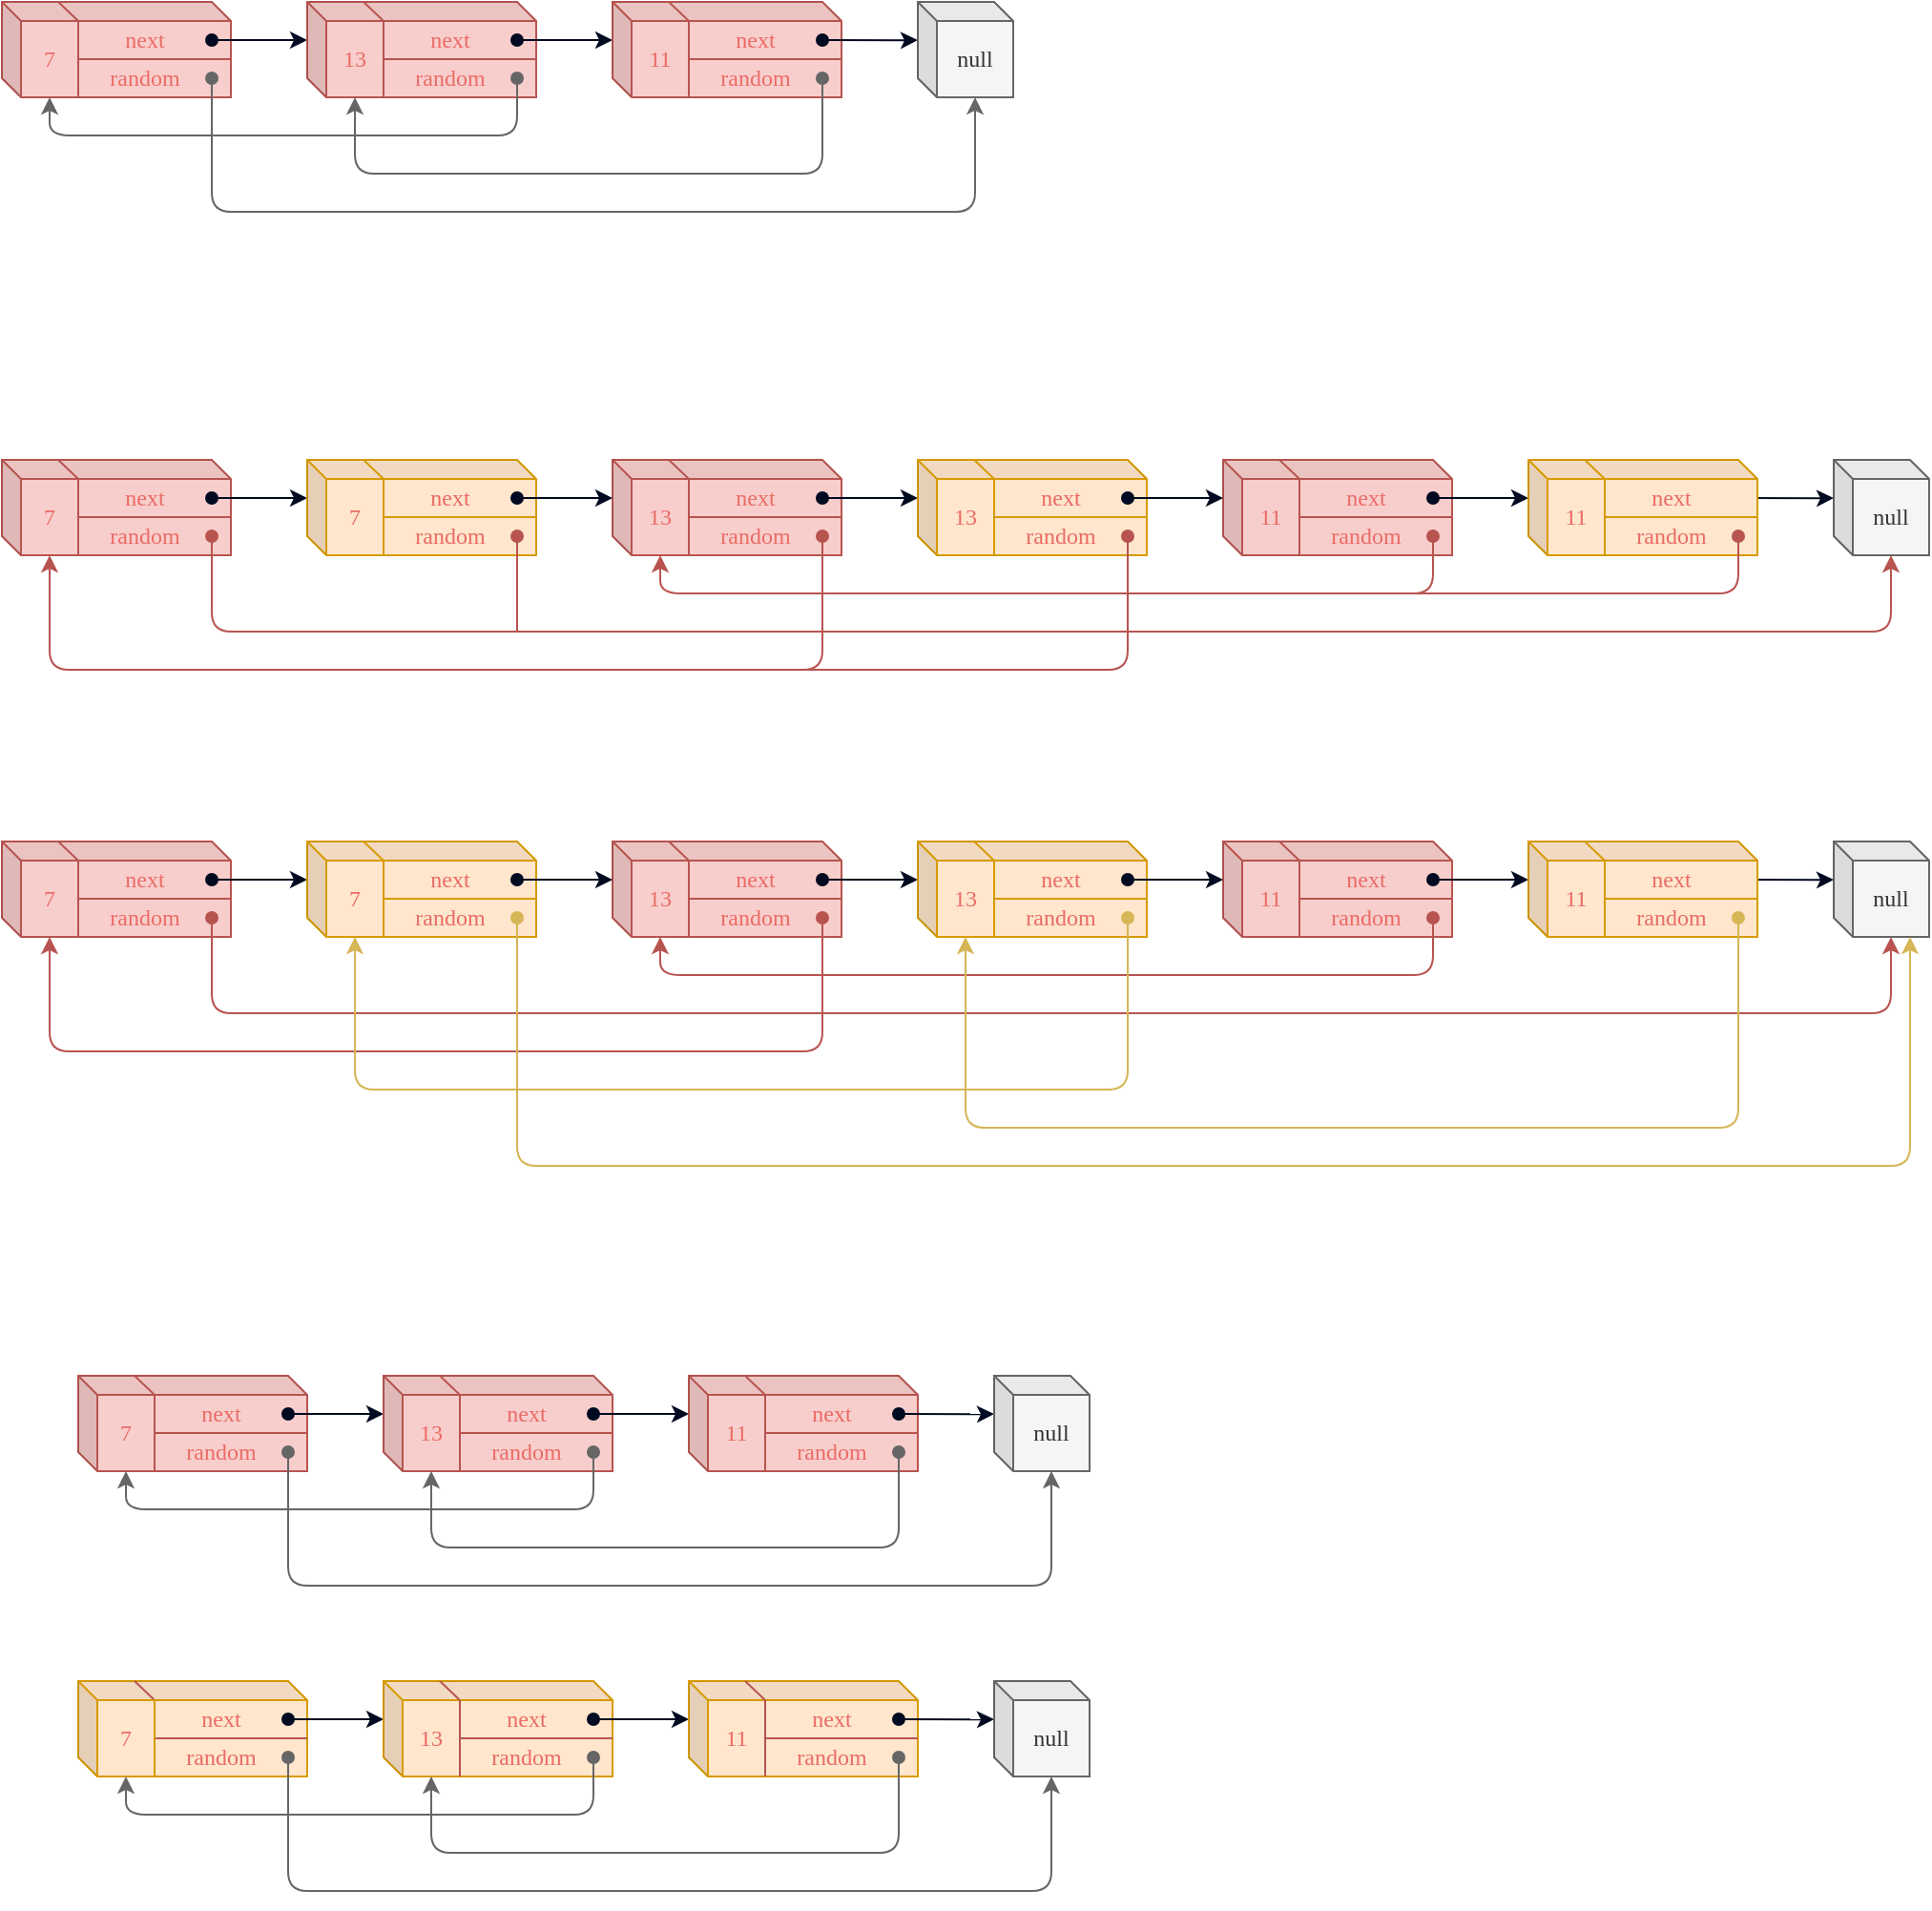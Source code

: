 <mxfile version="16.0.0" type="github">
  <diagram id="1pqTgRQ1lFdRqX3gHUx0" name="第 1 页">
    <mxGraphModel dx="1886" dy="810" grid="1" gridSize="10" guides="1" tooltips="1" connect="1" arrows="1" fold="1" page="1" pageScale="1" pageWidth="827" pageHeight="1169" background="#ffffff" math="0" shadow="0">
      <root>
        <mxCell id="0" />
        <mxCell id="1" parent="0" />
        <mxCell id="qRS98BWadA9C0YuERfwC-4" value="" style="shape=cube;whiteSpace=wrap;html=1;boundedLbl=1;backgroundOutline=1;darkOpacity=0.05;darkOpacity2=0.1;shadow=0;sketch=0;strokeWidth=1;size=10;fillColor=#f8cecc;strokeColor=#b85450;" parent="1" vertex="1">
          <mxGeometry x="200" y="200" width="120" height="50" as="geometry" />
        </mxCell>
        <mxCell id="qRS98BWadA9C0YuERfwC-10" value="" style="endArrow=none;html=1;rounded=0;sketch=0;strokeWidth=1;exitX=0.246;exitY=0;exitDx=0;exitDy=0;exitPerimeter=0;fillColor=#f8cecc;strokeColor=#b85450;" parent="1" source="qRS98BWadA9C0YuERfwC-4" edge="1">
          <mxGeometry width="50" height="50" relative="1" as="geometry">
            <mxPoint x="249" y="200" as="sourcePoint" />
            <mxPoint x="240" y="210" as="targetPoint" />
          </mxGeometry>
        </mxCell>
        <mxCell id="qRS98BWadA9C0YuERfwC-12" value="" style="endArrow=none;html=1;rounded=0;sketch=0;strokeWidth=1;fillColor=#f8cecc;strokeColor=#b85450;" parent="1" edge="1">
          <mxGeometry width="50" height="50" relative="1" as="geometry">
            <mxPoint x="240" y="250" as="sourcePoint" />
            <mxPoint x="240" y="210" as="targetPoint" />
          </mxGeometry>
        </mxCell>
        <mxCell id="qRS98BWadA9C0YuERfwC-13" value="" style="endArrow=none;html=1;rounded=0;sketch=0;strokeWidth=1;entryX=0;entryY=0;entryDx=120;entryDy=30;entryPerimeter=0;fillColor=#f8cecc;strokeColor=#b85450;" parent="1" target="qRS98BWadA9C0YuERfwC-4" edge="1">
          <mxGeometry width="50" height="50" relative="1" as="geometry">
            <mxPoint x="240" y="230" as="sourcePoint" />
            <mxPoint x="370" y="170" as="targetPoint" />
          </mxGeometry>
        </mxCell>
        <mxCell id="qRS98BWadA9C0YuERfwC-35" style="edgeStyle=orthogonalEdgeStyle;rounded=1;sketch=0;jumpStyle=line;orthogonalLoop=1;jettySize=auto;html=1;exitX=1;exitY=0.5;exitDx=0;exitDy=0;entryX=0;entryY=0;entryDx=0;entryDy=20;entryPerimeter=0;fontFamily=Comic Sans MS;startArrow=oval;startFill=1;strokeColor=#000A20;strokeWidth=1;shadow=0;targetPerimeterSpacing=0;endSize=6;startSize=6;" parent="1" source="qRS98BWadA9C0YuERfwC-14" target="qRS98BWadA9C0YuERfwC-17" edge="1">
          <mxGeometry relative="1" as="geometry" />
        </mxCell>
        <mxCell id="qRS98BWadA9C0YuERfwC-14" value="&lt;font face=&quot;Comic Sans MS&quot; color=&quot;#ea6b66&quot;&gt;next&lt;/font&gt;" style="text;html=1;strokeColor=none;fillColor=none;align=center;verticalAlign=middle;whiteSpace=wrap;rounded=0;shadow=0;sketch=0;" parent="1" vertex="1">
          <mxGeometry x="240" y="210" width="70" height="20" as="geometry" />
        </mxCell>
        <mxCell id="qRS98BWadA9C0YuERfwC-65" style="edgeStyle=orthogonalEdgeStyle;rounded=1;sketch=0;jumpStyle=none;orthogonalLoop=1;jettySize=auto;html=1;exitX=1;exitY=0.5;exitDx=0;exitDy=0;entryX=0;entryY=0;entryDx=30;entryDy=50;entryPerimeter=0;shadow=0;fontFamily=Comic Sans MS;fontColor=#EA6B66;startArrow=oval;startFill=1;startSize=6;endSize=6;targetPerimeterSpacing=0;strokeColor=#666666;strokeWidth=1;fillColor=#f5f5f5;" parent="1" source="qRS98BWadA9C0YuERfwC-15" target="qRS98BWadA9C0YuERfwC-61" edge="1">
          <mxGeometry relative="1" as="geometry">
            <Array as="points">
              <mxPoint x="310" y="310" />
              <mxPoint x="710" y="310" />
            </Array>
          </mxGeometry>
        </mxCell>
        <mxCell id="qRS98BWadA9C0YuERfwC-15" value="&lt;font color=&quot;#ea6b66&quot;&gt;random&lt;/font&gt;" style="text;html=1;strokeColor=none;fillColor=none;align=center;verticalAlign=middle;whiteSpace=wrap;rounded=0;shadow=0;sketch=0;fontFamily=Comic Sans MS;" parent="1" vertex="1">
          <mxGeometry x="240" y="230" width="70" height="20" as="geometry" />
        </mxCell>
        <mxCell id="qRS98BWadA9C0YuERfwC-16" value="&lt;font color=&quot;#ea6b66&quot;&gt;7&lt;/font&gt;" style="text;html=1;strokeColor=none;fillColor=none;align=center;verticalAlign=middle;whiteSpace=wrap;rounded=0;shadow=0;sketch=0;fontFamily=Comic Sans MS;" parent="1" vertex="1">
          <mxGeometry x="210" y="210" width="30" height="40" as="geometry" />
        </mxCell>
        <mxCell id="qRS98BWadA9C0YuERfwC-17" value="" style="shape=cube;whiteSpace=wrap;html=1;boundedLbl=1;backgroundOutline=1;darkOpacity=0.05;darkOpacity2=0.1;shadow=0;sketch=0;strokeWidth=1;size=10;fillColor=#f8cecc;strokeColor=#b85450;" parent="1" vertex="1">
          <mxGeometry x="360" y="200" width="120" height="50" as="geometry" />
        </mxCell>
        <mxCell id="qRS98BWadA9C0YuERfwC-18" value="" style="endArrow=none;html=1;rounded=0;sketch=0;strokeWidth=1;exitX=0.246;exitY=0;exitDx=0;exitDy=0;exitPerimeter=0;fillColor=#f8cecc;strokeColor=#b85450;" parent="1" source="qRS98BWadA9C0YuERfwC-17" edge="1">
          <mxGeometry width="50" height="50" relative="1" as="geometry">
            <mxPoint x="409" y="200" as="sourcePoint" />
            <mxPoint x="400" y="210.0" as="targetPoint" />
          </mxGeometry>
        </mxCell>
        <mxCell id="qRS98BWadA9C0YuERfwC-19" value="" style="endArrow=none;html=1;rounded=0;sketch=0;strokeWidth=1;fillColor=#f8cecc;strokeColor=#b85450;" parent="1" edge="1">
          <mxGeometry width="50" height="50" relative="1" as="geometry">
            <mxPoint x="400" y="250" as="sourcePoint" />
            <mxPoint x="400" y="210.0" as="targetPoint" />
          </mxGeometry>
        </mxCell>
        <mxCell id="qRS98BWadA9C0YuERfwC-20" value="" style="endArrow=none;html=1;rounded=0;sketch=0;strokeWidth=1;entryX=0;entryY=0;entryDx=120;entryDy=30;entryPerimeter=0;fillColor=#f8cecc;strokeColor=#b85450;" parent="1" target="qRS98BWadA9C0YuERfwC-17" edge="1">
          <mxGeometry width="50" height="50" relative="1" as="geometry">
            <mxPoint x="400" y="230.0" as="sourcePoint" />
            <mxPoint x="530" y="170" as="targetPoint" />
          </mxGeometry>
        </mxCell>
        <mxCell id="qRS98BWadA9C0YuERfwC-45" style="edgeStyle=orthogonalEdgeStyle;rounded=1;sketch=0;jumpStyle=line;orthogonalLoop=1;jettySize=auto;html=1;exitX=1;exitY=0.5;exitDx=0;exitDy=0;entryX=0;entryY=0;entryDx=0;entryDy=20;entryPerimeter=0;shadow=0;fontFamily=Comic Sans MS;fontColor=#EA6B66;startArrow=oval;startFill=1;startSize=6;endSize=6;targetPerimeterSpacing=0;strokeColor=#000A20;strokeWidth=1;" parent="1" source="qRS98BWadA9C0YuERfwC-21" target="qRS98BWadA9C0YuERfwC-38" edge="1">
          <mxGeometry relative="1" as="geometry" />
        </mxCell>
        <mxCell id="qRS98BWadA9C0YuERfwC-21" value="&lt;font face=&quot;Comic Sans MS&quot; color=&quot;#ea6b66&quot;&gt;next&lt;/font&gt;" style="text;html=1;strokeColor=none;fillColor=none;align=center;verticalAlign=middle;whiteSpace=wrap;rounded=0;shadow=0;sketch=0;" parent="1" vertex="1">
          <mxGeometry x="400" y="210" width="70" height="20" as="geometry" />
        </mxCell>
        <mxCell id="qRS98BWadA9C0YuERfwC-37" style="edgeStyle=orthogonalEdgeStyle;rounded=1;sketch=0;jumpStyle=none;orthogonalLoop=1;jettySize=auto;html=1;exitX=1;exitY=0.5;exitDx=0;exitDy=0;entryX=0.5;entryY=1;entryDx=0;entryDy=0;shadow=0;fontFamily=Comic Sans MS;fontColor=#EA6B66;startArrow=oval;startFill=1;startSize=6;endSize=6;targetPerimeterSpacing=0;strokeColor=#666666;strokeWidth=1;fillColor=#f5f5f5;" parent="1" source="qRS98BWadA9C0YuERfwC-22" target="qRS98BWadA9C0YuERfwC-16" edge="1">
          <mxGeometry relative="1" as="geometry">
            <Array as="points">
              <mxPoint x="470" y="270" />
              <mxPoint x="225" y="270" />
            </Array>
          </mxGeometry>
        </mxCell>
        <mxCell id="qRS98BWadA9C0YuERfwC-22" value="&lt;font color=&quot;#ea6b66&quot;&gt;random&lt;/font&gt;" style="text;html=1;strokeColor=none;fillColor=none;align=center;verticalAlign=middle;whiteSpace=wrap;rounded=0;shadow=0;sketch=0;fontFamily=Comic Sans MS;" parent="1" vertex="1">
          <mxGeometry x="400" y="230" width="70" height="20" as="geometry" />
        </mxCell>
        <mxCell id="qRS98BWadA9C0YuERfwC-23" value="&lt;font color=&quot;#ea6b66&quot;&gt;13&lt;/font&gt;" style="text;html=1;strokeColor=none;fillColor=none;align=center;verticalAlign=middle;whiteSpace=wrap;rounded=0;shadow=0;sketch=0;fontFamily=Comic Sans MS;" parent="1" vertex="1">
          <mxGeometry x="370" y="210" width="30" height="40" as="geometry" />
        </mxCell>
        <mxCell id="qRS98BWadA9C0YuERfwC-38" value="" style="shape=cube;whiteSpace=wrap;html=1;boundedLbl=1;backgroundOutline=1;darkOpacity=0.05;darkOpacity2=0.1;shadow=0;sketch=0;strokeWidth=1;size=10;fillColor=#f8cecc;strokeColor=#b85450;" parent="1" vertex="1">
          <mxGeometry x="520" y="200" width="120" height="50" as="geometry" />
        </mxCell>
        <mxCell id="qRS98BWadA9C0YuERfwC-39" value="" style="endArrow=none;html=1;rounded=0;sketch=0;strokeWidth=1;exitX=0.246;exitY=0;exitDx=0;exitDy=0;exitPerimeter=0;fillColor=#f8cecc;strokeColor=#b85450;" parent="1" source="qRS98BWadA9C0YuERfwC-38" edge="1">
          <mxGeometry width="50" height="50" relative="1" as="geometry">
            <mxPoint x="569" y="200" as="sourcePoint" />
            <mxPoint x="560.0" y="210" as="targetPoint" />
          </mxGeometry>
        </mxCell>
        <mxCell id="qRS98BWadA9C0YuERfwC-40" value="" style="endArrow=none;html=1;rounded=0;sketch=0;strokeWidth=1;fillColor=#f8cecc;strokeColor=#b85450;" parent="1" edge="1">
          <mxGeometry width="50" height="50" relative="1" as="geometry">
            <mxPoint x="560.0" y="250" as="sourcePoint" />
            <mxPoint x="560.0" y="210" as="targetPoint" />
          </mxGeometry>
        </mxCell>
        <mxCell id="qRS98BWadA9C0YuERfwC-41" value="" style="endArrow=none;html=1;rounded=0;sketch=0;strokeWidth=1;entryX=0;entryY=0;entryDx=120;entryDy=30;entryPerimeter=0;fillColor=#f8cecc;strokeColor=#b85450;" parent="1" target="qRS98BWadA9C0YuERfwC-38" edge="1">
          <mxGeometry width="50" height="50" relative="1" as="geometry">
            <mxPoint x="560.0" y="230" as="sourcePoint" />
            <mxPoint x="690" y="170" as="targetPoint" />
          </mxGeometry>
        </mxCell>
        <mxCell id="qRS98BWadA9C0YuERfwC-42" value="&lt;font face=&quot;Comic Sans MS&quot; color=&quot;#ea6b66&quot;&gt;next&lt;/font&gt;" style="text;html=1;strokeColor=none;fillColor=none;align=center;verticalAlign=middle;whiteSpace=wrap;rounded=0;shadow=0;sketch=0;" parent="1" vertex="1">
          <mxGeometry x="560" y="210" width="70" height="20" as="geometry" />
        </mxCell>
        <mxCell id="qRS98BWadA9C0YuERfwC-66" style="edgeStyle=orthogonalEdgeStyle;rounded=1;sketch=0;jumpStyle=none;orthogonalLoop=1;jettySize=auto;html=1;exitX=1;exitY=0.5;exitDx=0;exitDy=0;entryX=0.5;entryY=1;entryDx=0;entryDy=0;shadow=0;fontFamily=Comic Sans MS;fontColor=#EA6B66;startArrow=oval;startFill=1;startSize=6;endSize=6;targetPerimeterSpacing=0;strokeColor=#666666;strokeWidth=1;fillColor=#f5f5f5;" parent="1" source="qRS98BWadA9C0YuERfwC-43" target="qRS98BWadA9C0YuERfwC-23" edge="1">
          <mxGeometry relative="1" as="geometry">
            <mxPoint x="865.0" y="250" as="targetPoint" />
            <Array as="points">
              <mxPoint x="630" y="290" />
              <mxPoint x="385" y="290" />
            </Array>
          </mxGeometry>
        </mxCell>
        <mxCell id="qRS98BWadA9C0YuERfwC-43" value="&lt;font color=&quot;#ea6b66&quot;&gt;random&lt;/font&gt;" style="text;html=1;strokeColor=none;fillColor=none;align=center;verticalAlign=middle;whiteSpace=wrap;rounded=0;shadow=0;sketch=0;fontFamily=Comic Sans MS;" parent="1" vertex="1">
          <mxGeometry x="560" y="230" width="70" height="20" as="geometry" />
        </mxCell>
        <mxCell id="qRS98BWadA9C0YuERfwC-44" value="&lt;font color=&quot;#ea6b66&quot;&gt;11&lt;/font&gt;" style="text;html=1;strokeColor=none;fillColor=none;align=center;verticalAlign=middle;whiteSpace=wrap;rounded=0;shadow=0;sketch=0;fontFamily=Comic Sans MS;" parent="1" vertex="1">
          <mxGeometry x="530" y="210" width="30" height="40" as="geometry" />
        </mxCell>
        <mxCell id="qRS98BWadA9C0YuERfwC-64" style="edgeStyle=orthogonalEdgeStyle;rounded=1;sketch=0;jumpStyle=line;orthogonalLoop=1;jettySize=auto;html=1;exitX=1;exitY=0.5;exitDx=0;exitDy=0;entryX=0;entryY=0;entryDx=0;entryDy=20;entryPerimeter=0;shadow=0;fontFamily=Comic Sans MS;fontColor=#EA6B66;startArrow=oval;startFill=1;startSize=6;endSize=6;targetPerimeterSpacing=0;strokeColor=#000A20;strokeWidth=1;" parent="1" target="qRS98BWadA9C0YuERfwC-61" edge="1">
          <mxGeometry relative="1" as="geometry">
            <mxPoint x="630.0" y="220" as="sourcePoint" />
          </mxGeometry>
        </mxCell>
        <mxCell id="qRS98BWadA9C0YuERfwC-61" value="null" style="shape=cube;whiteSpace=wrap;html=1;boundedLbl=1;backgroundOutline=1;darkOpacity=0.05;darkOpacity2=0.1;shadow=0;sketch=0;fontFamily=Comic Sans MS;fontColor=#333333;strokeColor=#666666;strokeWidth=1;size=10;fillColor=#f5f5f5;" parent="1" vertex="1">
          <mxGeometry x="680" y="200" width="50" height="50" as="geometry" />
        </mxCell>
        <mxCell id="qRS98BWadA9C0YuERfwC-69" value="" style="shape=cube;whiteSpace=wrap;html=1;boundedLbl=1;backgroundOutline=1;darkOpacity=0.05;darkOpacity2=0.1;shadow=0;sketch=0;strokeWidth=1;size=10;fillColor=#f8cecc;strokeColor=#b85450;" parent="1" vertex="1">
          <mxGeometry x="200" y="440" width="120" height="50" as="geometry" />
        </mxCell>
        <mxCell id="qRS98BWadA9C0YuERfwC-70" value="" style="endArrow=none;html=1;rounded=0;sketch=0;strokeWidth=1;exitX=0.246;exitY=0;exitDx=0;exitDy=0;exitPerimeter=0;fillColor=#f8cecc;strokeColor=#b85450;" parent="1" source="qRS98BWadA9C0YuERfwC-69" edge="1">
          <mxGeometry width="50" height="50" relative="1" as="geometry">
            <mxPoint x="249" y="440" as="sourcePoint" />
            <mxPoint x="240" y="450" as="targetPoint" />
          </mxGeometry>
        </mxCell>
        <mxCell id="qRS98BWadA9C0YuERfwC-71" value="" style="endArrow=none;html=1;rounded=0;sketch=0;strokeWidth=1;fillColor=#f8cecc;strokeColor=#b85450;" parent="1" edge="1">
          <mxGeometry width="50" height="50" relative="1" as="geometry">
            <mxPoint x="240" y="490" as="sourcePoint" />
            <mxPoint x="240" y="450" as="targetPoint" />
          </mxGeometry>
        </mxCell>
        <mxCell id="qRS98BWadA9C0YuERfwC-72" value="" style="endArrow=none;html=1;rounded=0;sketch=0;strokeWidth=1;entryX=0;entryY=0;entryDx=120;entryDy=30;entryPerimeter=0;fillColor=#f8cecc;strokeColor=#b85450;" parent="1" target="qRS98BWadA9C0YuERfwC-69" edge="1">
          <mxGeometry width="50" height="50" relative="1" as="geometry">
            <mxPoint x="240" y="470" as="sourcePoint" />
            <mxPoint x="370" y="410" as="targetPoint" />
          </mxGeometry>
        </mxCell>
        <mxCell id="qRS98BWadA9C0YuERfwC-73" style="edgeStyle=orthogonalEdgeStyle;rounded=1;sketch=0;jumpStyle=line;orthogonalLoop=1;jettySize=auto;html=1;exitX=1;exitY=0.5;exitDx=0;exitDy=0;entryX=0;entryY=0;entryDx=0;entryDy=20;entryPerimeter=0;fontFamily=Comic Sans MS;startArrow=oval;startFill=1;strokeColor=#000A20;strokeWidth=1;shadow=0;targetPerimeterSpacing=0;endSize=6;startSize=6;" parent="1" source="qRS98BWadA9C0YuERfwC-74" target="qRS98BWadA9C0YuERfwC-115" edge="1">
          <mxGeometry relative="1" as="geometry" />
        </mxCell>
        <mxCell id="qRS98BWadA9C0YuERfwC-74" value="&lt;font face=&quot;Comic Sans MS&quot; color=&quot;#ea6b66&quot;&gt;next&lt;/font&gt;" style="text;html=1;strokeColor=none;fillColor=none;align=center;verticalAlign=middle;whiteSpace=wrap;rounded=0;shadow=0;sketch=0;" parent="1" vertex="1">
          <mxGeometry x="240" y="450" width="70" height="20" as="geometry" />
        </mxCell>
        <mxCell id="qRS98BWadA9C0YuERfwC-123" style="edgeStyle=orthogonalEdgeStyle;rounded=1;sketch=0;jumpStyle=none;orthogonalLoop=1;jettySize=auto;html=1;exitX=1;exitY=0.5;exitDx=0;exitDy=0;shadow=0;fontFamily=Comic Sans MS;fontColor=#EA6B66;startArrow=oval;startFill=1;startSize=6;endSize=6;targetPerimeterSpacing=0;strokeColor=#b85450;strokeWidth=1;entryX=0;entryY=0;entryDx=30;entryDy=50;entryPerimeter=0;fillColor=#f8cecc;" parent="1" source="qRS98BWadA9C0YuERfwC-76" target="qRS98BWadA9C0YuERfwC-114" edge="1">
          <mxGeometry relative="1" as="geometry">
            <mxPoint x="1202.759" y="520" as="targetPoint" />
            <Array as="points">
              <mxPoint x="310" y="530" />
              <mxPoint x="1190" y="530" />
            </Array>
          </mxGeometry>
        </mxCell>
        <mxCell id="qRS98BWadA9C0YuERfwC-76" value="&lt;font color=&quot;#ea6b66&quot;&gt;random&lt;/font&gt;" style="text;html=1;strokeColor=none;fillColor=none;align=center;verticalAlign=middle;whiteSpace=wrap;rounded=0;shadow=0;sketch=0;fontFamily=Comic Sans MS;" parent="1" vertex="1">
          <mxGeometry x="240" y="470" width="70" height="20" as="geometry" />
        </mxCell>
        <mxCell id="qRS98BWadA9C0YuERfwC-77" value="&lt;font color=&quot;#ea6b66&quot;&gt;7&lt;/font&gt;" style="text;html=1;strokeColor=none;fillColor=none;align=center;verticalAlign=middle;whiteSpace=wrap;rounded=0;shadow=0;sketch=0;fontFamily=Comic Sans MS;" parent="1" vertex="1">
          <mxGeometry x="210" y="450" width="30" height="40" as="geometry" />
        </mxCell>
        <mxCell id="qRS98BWadA9C0YuERfwC-78" value="" style="shape=cube;whiteSpace=wrap;html=1;boundedLbl=1;backgroundOutline=1;darkOpacity=0.05;darkOpacity2=0.1;shadow=0;sketch=0;strokeWidth=1;size=10;fillColor=#f8cecc;strokeColor=#b85450;" parent="1" vertex="1">
          <mxGeometry x="520" y="440" width="120" height="50" as="geometry" />
        </mxCell>
        <mxCell id="qRS98BWadA9C0YuERfwC-79" value="" style="endArrow=none;html=1;rounded=0;sketch=0;strokeWidth=1;exitX=0.246;exitY=0;exitDx=0;exitDy=0;exitPerimeter=0;fillColor=#f8cecc;strokeColor=#b85450;" parent="1" source="qRS98BWadA9C0YuERfwC-78" edge="1">
          <mxGeometry width="50" height="50" relative="1" as="geometry">
            <mxPoint x="569" y="440" as="sourcePoint" />
            <mxPoint x="560" y="450" as="targetPoint" />
          </mxGeometry>
        </mxCell>
        <mxCell id="qRS98BWadA9C0YuERfwC-80" value="" style="endArrow=none;html=1;rounded=0;sketch=0;strokeWidth=1;fillColor=#f8cecc;strokeColor=#b85450;" parent="1" edge="1">
          <mxGeometry width="50" height="50" relative="1" as="geometry">
            <mxPoint x="560" y="490" as="sourcePoint" />
            <mxPoint x="560" y="450" as="targetPoint" />
          </mxGeometry>
        </mxCell>
        <mxCell id="qRS98BWadA9C0YuERfwC-81" value="" style="endArrow=none;html=1;rounded=0;sketch=0;strokeWidth=1;entryX=0;entryY=0;entryDx=120;entryDy=30;entryPerimeter=0;fillColor=#f8cecc;strokeColor=#b85450;" parent="1" target="qRS98BWadA9C0YuERfwC-78" edge="1">
          <mxGeometry width="50" height="50" relative="1" as="geometry">
            <mxPoint x="560" y="470" as="sourcePoint" />
            <mxPoint x="690" y="410" as="targetPoint" />
          </mxGeometry>
        </mxCell>
        <mxCell id="qRS98BWadA9C0YuERfwC-82" style="edgeStyle=orthogonalEdgeStyle;rounded=1;sketch=0;jumpStyle=line;orthogonalLoop=1;jettySize=auto;html=1;exitX=1;exitY=0.5;exitDx=0;exitDy=0;entryX=0;entryY=0;entryDx=0;entryDy=20;entryPerimeter=0;shadow=0;fontFamily=Comic Sans MS;fontColor=#EA6B66;startArrow=oval;startFill=1;startSize=6;endSize=6;targetPerimeterSpacing=0;strokeColor=#000A20;strokeWidth=1;" parent="1" target="qRS98BWadA9C0YuERfwC-87" edge="1">
          <mxGeometry relative="1" as="geometry">
            <mxPoint x="840" y="460" as="sourcePoint" />
          </mxGeometry>
        </mxCell>
        <mxCell id="qRS98BWadA9C0YuERfwC-133" style="edgeStyle=orthogonalEdgeStyle;rounded=1;sketch=0;jumpStyle=none;orthogonalLoop=1;jettySize=auto;html=1;exitX=1;exitY=0.5;exitDx=0;exitDy=0;entryX=0;entryY=0;entryDx=0;entryDy=20;entryPerimeter=0;shadow=0;fontFamily=Comic Sans MS;fontColor=#EA6B66;startArrow=oval;startFill=1;endArrow=classic;endFill=1;startSize=6;endSize=6;targetPerimeterSpacing=0;strokeColor=#000A20;strokeWidth=1;" parent="1" source="qRS98BWadA9C0YuERfwC-83" target="qRS98BWadA9C0YuERfwC-126" edge="1">
          <mxGeometry relative="1" as="geometry" />
        </mxCell>
        <mxCell id="qRS98BWadA9C0YuERfwC-83" value="&lt;font face=&quot;Comic Sans MS&quot; color=&quot;#ea6b66&quot;&gt;next&lt;/font&gt;" style="text;html=1;strokeColor=none;fillColor=none;align=center;verticalAlign=middle;whiteSpace=wrap;rounded=0;shadow=0;sketch=0;" parent="1" vertex="1">
          <mxGeometry x="560" y="450" width="70" height="20" as="geometry" />
        </mxCell>
        <mxCell id="qRS98BWadA9C0YuERfwC-125" style="edgeStyle=orthogonalEdgeStyle;rounded=1;sketch=0;jumpStyle=none;orthogonalLoop=1;jettySize=auto;html=1;exitX=1;exitY=0.5;exitDx=0;exitDy=0;shadow=0;fontFamily=Comic Sans MS;fontColor=#EA6B66;startArrow=oval;startFill=1;endArrow=classic;endFill=1;startSize=6;endSize=6;targetPerimeterSpacing=0;strokeColor=#b85450;strokeWidth=1;entryX=0.5;entryY=1;entryDx=0;entryDy=0;fillColor=#f8cecc;" parent="1" source="qRS98BWadA9C0YuERfwC-85" target="qRS98BWadA9C0YuERfwC-77" edge="1">
          <mxGeometry relative="1" as="geometry">
            <mxPoint x="630" y="540" as="targetPoint" />
            <Array as="points">
              <mxPoint x="630" y="550" />
              <mxPoint x="225" y="550" />
            </Array>
          </mxGeometry>
        </mxCell>
        <mxCell id="qRS98BWadA9C0YuERfwC-85" value="&lt;font color=&quot;#ea6b66&quot;&gt;random&lt;/font&gt;" style="text;html=1;strokeColor=none;fillColor=none;align=center;verticalAlign=middle;whiteSpace=wrap;rounded=0;shadow=0;sketch=0;fontFamily=Comic Sans MS;" parent="1" vertex="1">
          <mxGeometry x="560" y="470" width="70" height="20" as="geometry" />
        </mxCell>
        <mxCell id="qRS98BWadA9C0YuERfwC-86" value="&lt;font color=&quot;#ea6b66&quot;&gt;13&lt;/font&gt;" style="text;html=1;strokeColor=none;fillColor=none;align=center;verticalAlign=middle;whiteSpace=wrap;rounded=0;shadow=0;sketch=0;fontFamily=Comic Sans MS;" parent="1" vertex="1">
          <mxGeometry x="530" y="450" width="30" height="40" as="geometry" />
        </mxCell>
        <mxCell id="qRS98BWadA9C0YuERfwC-87" value="" style="shape=cube;whiteSpace=wrap;html=1;boundedLbl=1;backgroundOutline=1;darkOpacity=0.05;darkOpacity2=0.1;shadow=0;sketch=0;strokeWidth=1;size=10;fillColor=#f8cecc;strokeColor=#b85450;" parent="1" vertex="1">
          <mxGeometry x="840" y="440" width="120" height="50" as="geometry" />
        </mxCell>
        <mxCell id="qRS98BWadA9C0YuERfwC-88" value="" style="endArrow=none;html=1;rounded=0;sketch=0;strokeWidth=1;exitX=0.246;exitY=0;exitDx=0;exitDy=0;exitPerimeter=0;fillColor=#f8cecc;strokeColor=#b85450;" parent="1" source="qRS98BWadA9C0YuERfwC-87" edge="1">
          <mxGeometry width="50" height="50" relative="1" as="geometry">
            <mxPoint x="889" y="440" as="sourcePoint" />
            <mxPoint x="880.0" y="450" as="targetPoint" />
          </mxGeometry>
        </mxCell>
        <mxCell id="qRS98BWadA9C0YuERfwC-89" value="" style="endArrow=none;html=1;rounded=0;sketch=0;strokeWidth=1;fillColor=#f8cecc;strokeColor=#b85450;" parent="1" edge="1">
          <mxGeometry width="50" height="50" relative="1" as="geometry">
            <mxPoint x="880.0" y="490" as="sourcePoint" />
            <mxPoint x="880.0" y="450" as="targetPoint" />
          </mxGeometry>
        </mxCell>
        <mxCell id="qRS98BWadA9C0YuERfwC-90" value="" style="endArrow=none;html=1;rounded=0;sketch=0;strokeWidth=1;entryX=0;entryY=0;entryDx=120;entryDy=30;entryPerimeter=0;fillColor=#f8cecc;strokeColor=#b85450;" parent="1" target="qRS98BWadA9C0YuERfwC-87" edge="1">
          <mxGeometry width="50" height="50" relative="1" as="geometry">
            <mxPoint x="880.0" y="470" as="sourcePoint" />
            <mxPoint x="1010" y="410" as="targetPoint" />
          </mxGeometry>
        </mxCell>
        <mxCell id="qRS98BWadA9C0YuERfwC-91" style="edgeStyle=orthogonalEdgeStyle;rounded=1;sketch=0;jumpStyle=line;orthogonalLoop=1;jettySize=auto;html=1;exitX=1;exitY=0.5;exitDx=0;exitDy=0;entryX=0;entryY=0;entryDx=0;entryDy=20;entryPerimeter=0;shadow=0;fontFamily=Comic Sans MS;fontColor=#EA6B66;startArrow=oval;startFill=1;startSize=6;endSize=6;targetPerimeterSpacing=0;strokeColor=#000A20;strokeWidth=1;" parent="1" source="qRS98BWadA9C0YuERfwC-92" edge="1">
          <mxGeometry relative="1" as="geometry">
            <mxPoint x="1000" y="460" as="targetPoint" />
          </mxGeometry>
        </mxCell>
        <mxCell id="qRS98BWadA9C0YuERfwC-92" value="&lt;font face=&quot;Comic Sans MS&quot; color=&quot;#ea6b66&quot;&gt;next&lt;/font&gt;" style="text;html=1;strokeColor=none;fillColor=none;align=center;verticalAlign=middle;whiteSpace=wrap;rounded=0;shadow=0;sketch=0;" parent="1" vertex="1">
          <mxGeometry x="880" y="450" width="70" height="20" as="geometry" />
        </mxCell>
        <mxCell id="qRS98BWadA9C0YuERfwC-136" style="edgeStyle=orthogonalEdgeStyle;rounded=1;sketch=0;jumpStyle=none;orthogonalLoop=1;jettySize=auto;html=1;exitX=1;exitY=0.5;exitDx=0;exitDy=0;shadow=0;fontFamily=Comic Sans MS;fontColor=#EA6B66;startArrow=oval;startFill=1;endArrow=classic;endFill=1;startSize=6;endSize=6;targetPerimeterSpacing=0;strokeColor=#b85450;strokeWidth=1;entryX=0.5;entryY=1;entryDx=0;entryDy=0;fillColor=#f8cecc;" parent="1" source="qRS98BWadA9C0YuERfwC-94" target="qRS98BWadA9C0YuERfwC-86" edge="1">
          <mxGeometry relative="1" as="geometry">
            <mxPoint x="930" y="580" as="targetPoint" />
            <Array as="points">
              <mxPoint x="950" y="510" />
              <mxPoint x="545" y="510" />
            </Array>
          </mxGeometry>
        </mxCell>
        <mxCell id="qRS98BWadA9C0YuERfwC-94" value="&lt;font color=&quot;#ea6b66&quot;&gt;random&lt;/font&gt;" style="text;html=1;strokeColor=none;fillColor=none;align=center;verticalAlign=middle;whiteSpace=wrap;rounded=0;shadow=0;sketch=0;fontFamily=Comic Sans MS;" parent="1" vertex="1">
          <mxGeometry x="880" y="470" width="70" height="20" as="geometry" />
        </mxCell>
        <mxCell id="qRS98BWadA9C0YuERfwC-95" value="&lt;font color=&quot;#ea6b66&quot;&gt;11&lt;/font&gt;" style="text;html=1;strokeColor=none;fillColor=none;align=center;verticalAlign=middle;whiteSpace=wrap;rounded=0;shadow=0;sketch=0;fontFamily=Comic Sans MS;" parent="1" vertex="1">
          <mxGeometry x="850" y="450" width="30" height="40" as="geometry" />
        </mxCell>
        <mxCell id="qRS98BWadA9C0YuERfwC-109" style="edgeStyle=orthogonalEdgeStyle;rounded=1;sketch=0;jumpStyle=line;orthogonalLoop=1;jettySize=auto;html=1;exitX=1;exitY=0.5;exitDx=0;exitDy=0;entryX=0;entryY=0;entryDx=0;entryDy=20;entryPerimeter=0;shadow=0;fontFamily=Comic Sans MS;fontColor=#EA6B66;startArrow=oval;startFill=1;startSize=6;endSize=6;targetPerimeterSpacing=0;strokeColor=#000A20;strokeWidth=1;" parent="1" target="qRS98BWadA9C0YuERfwC-114" edge="1">
          <mxGeometry relative="1" as="geometry">
            <mxPoint x="1110.0" y="460" as="sourcePoint" />
          </mxGeometry>
        </mxCell>
        <mxCell id="qRS98BWadA9C0YuERfwC-114" value="null" style="shape=cube;whiteSpace=wrap;html=1;boundedLbl=1;backgroundOutline=1;darkOpacity=0.05;darkOpacity2=0.1;shadow=0;sketch=0;fontFamily=Comic Sans MS;fontColor=#333333;strokeColor=#666666;strokeWidth=1;size=10;fillColor=#f5f5f5;" parent="1" vertex="1">
          <mxGeometry x="1160" y="440" width="50" height="50" as="geometry" />
        </mxCell>
        <mxCell id="qRS98BWadA9C0YuERfwC-115" value="" style="shape=cube;whiteSpace=wrap;html=1;boundedLbl=1;backgroundOutline=1;darkOpacity=0.05;darkOpacity2=0.1;shadow=0;sketch=0;strokeWidth=1;size=10;fillColor=#ffe6cc;strokeColor=#d79b00;" parent="1" vertex="1">
          <mxGeometry x="360" y="440" width="120" height="50" as="geometry" />
        </mxCell>
        <mxCell id="qRS98BWadA9C0YuERfwC-116" value="" style="endArrow=none;html=1;rounded=0;sketch=0;strokeWidth=1;exitX=0.246;exitY=0;exitDx=0;exitDy=0;exitPerimeter=0;fillColor=#ffe6cc;strokeColor=#d79b00;" parent="1" source="qRS98BWadA9C0YuERfwC-115" edge="1">
          <mxGeometry width="50" height="50" relative="1" as="geometry">
            <mxPoint x="409" y="440" as="sourcePoint" />
            <mxPoint x="400" y="450" as="targetPoint" />
          </mxGeometry>
        </mxCell>
        <mxCell id="qRS98BWadA9C0YuERfwC-117" value="" style="endArrow=none;html=1;rounded=0;sketch=0;strokeWidth=1;fillColor=#ffe6cc;strokeColor=#d79b00;" parent="1" edge="1">
          <mxGeometry width="50" height="50" relative="1" as="geometry">
            <mxPoint x="400" y="490" as="sourcePoint" />
            <mxPoint x="400" y="450" as="targetPoint" />
          </mxGeometry>
        </mxCell>
        <mxCell id="qRS98BWadA9C0YuERfwC-118" value="" style="endArrow=none;html=1;rounded=0;sketch=0;strokeWidth=1;entryX=0;entryY=0;entryDx=120;entryDy=30;entryPerimeter=0;fillColor=#ffe6cc;strokeColor=#d79b00;" parent="1" target="qRS98BWadA9C0YuERfwC-115" edge="1">
          <mxGeometry width="50" height="50" relative="1" as="geometry">
            <mxPoint x="400" y="470" as="sourcePoint" />
            <mxPoint x="530" y="410" as="targetPoint" />
          </mxGeometry>
        </mxCell>
        <mxCell id="qRS98BWadA9C0YuERfwC-122" style="edgeStyle=orthogonalEdgeStyle;rounded=1;sketch=0;jumpStyle=none;orthogonalLoop=1;jettySize=auto;html=1;exitX=1;exitY=0.5;exitDx=0;exitDy=0;shadow=0;fontFamily=Comic Sans MS;fontColor=#EA6B66;startArrow=oval;startFill=1;startSize=6;endSize=6;targetPerimeterSpacing=0;strokeColor=#000A20;strokeWidth=1;entryX=0;entryY=0;entryDx=0;entryDy=20;entryPerimeter=0;" parent="1" source="qRS98BWadA9C0YuERfwC-119" target="qRS98BWadA9C0YuERfwC-78" edge="1">
          <mxGeometry relative="1" as="geometry">
            <mxPoint x="500" y="460" as="targetPoint" />
          </mxGeometry>
        </mxCell>
        <mxCell id="qRS98BWadA9C0YuERfwC-119" value="&lt;font face=&quot;Comic Sans MS&quot; color=&quot;#ea6b66&quot;&gt;next&lt;/font&gt;" style="text;html=1;strokeColor=none;fillColor=none;align=center;verticalAlign=middle;whiteSpace=wrap;rounded=0;shadow=0;sketch=0;" parent="1" vertex="1">
          <mxGeometry x="400" y="450" width="70" height="20" as="geometry" />
        </mxCell>
        <mxCell id="qRS98BWadA9C0YuERfwC-124" style="rounded=1;sketch=0;jumpStyle=none;orthogonalLoop=1;jettySize=auto;html=1;exitX=1;exitY=0.5;exitDx=0;exitDy=0;shadow=0;fontFamily=Comic Sans MS;fontColor=#EA6B66;startArrow=oval;startFill=1;startSize=6;endSize=6;targetPerimeterSpacing=0;strokeColor=#b85450;strokeWidth=1;endArrow=none;endFill=0;fillColor=#f8cecc;" parent="1" source="qRS98BWadA9C0YuERfwC-120" edge="1">
          <mxGeometry relative="1" as="geometry">
            <mxPoint x="470" y="530" as="targetPoint" />
          </mxGeometry>
        </mxCell>
        <mxCell id="qRS98BWadA9C0YuERfwC-120" value="&lt;font color=&quot;#ea6b66&quot;&gt;random&lt;/font&gt;" style="text;html=1;strokeColor=none;fillColor=none;align=center;verticalAlign=middle;whiteSpace=wrap;rounded=0;shadow=0;sketch=0;fontFamily=Comic Sans MS;" parent="1" vertex="1">
          <mxGeometry x="400" y="470" width="70" height="20" as="geometry" />
        </mxCell>
        <mxCell id="qRS98BWadA9C0YuERfwC-121" value="&lt;font color=&quot;#ea6b66&quot;&gt;7&lt;/font&gt;" style="text;html=1;strokeColor=none;fillColor=none;align=center;verticalAlign=middle;whiteSpace=wrap;rounded=0;shadow=0;sketch=0;fontFamily=Comic Sans MS;" parent="1" vertex="1">
          <mxGeometry x="370" y="450" width="30" height="40" as="geometry" />
        </mxCell>
        <mxCell id="qRS98BWadA9C0YuERfwC-126" value="" style="shape=cube;whiteSpace=wrap;html=1;boundedLbl=1;backgroundOutline=1;darkOpacity=0.05;darkOpacity2=0.1;shadow=0;sketch=0;strokeWidth=1;size=10;fillColor=#ffe6cc;strokeColor=#d79b00;" parent="1" vertex="1">
          <mxGeometry x="680" y="440" width="120" height="50" as="geometry" />
        </mxCell>
        <mxCell id="qRS98BWadA9C0YuERfwC-127" value="" style="endArrow=none;html=1;rounded=0;sketch=0;strokeWidth=1;exitX=0.246;exitY=0;exitDx=0;exitDy=0;exitPerimeter=0;fillColor=#ffe6cc;strokeColor=#d79b00;" parent="1" source="qRS98BWadA9C0YuERfwC-126" edge="1">
          <mxGeometry width="50" height="50" relative="1" as="geometry">
            <mxPoint x="729" y="440" as="sourcePoint" />
            <mxPoint x="720" y="450" as="targetPoint" />
          </mxGeometry>
        </mxCell>
        <mxCell id="qRS98BWadA9C0YuERfwC-128" value="" style="endArrow=none;html=1;rounded=0;sketch=0;strokeWidth=1;fillColor=#ffe6cc;strokeColor=#d79b00;" parent="1" edge="1">
          <mxGeometry width="50" height="50" relative="1" as="geometry">
            <mxPoint x="720" y="490" as="sourcePoint" />
            <mxPoint x="720" y="450" as="targetPoint" />
          </mxGeometry>
        </mxCell>
        <mxCell id="qRS98BWadA9C0YuERfwC-129" value="" style="endArrow=none;html=1;rounded=0;sketch=0;strokeWidth=1;entryX=0;entryY=0;entryDx=120;entryDy=30;entryPerimeter=0;fillColor=#ffe6cc;strokeColor=#d79b00;" parent="1" target="qRS98BWadA9C0YuERfwC-126" edge="1">
          <mxGeometry width="50" height="50" relative="1" as="geometry">
            <mxPoint x="720" y="470" as="sourcePoint" />
            <mxPoint x="850" y="410" as="targetPoint" />
          </mxGeometry>
        </mxCell>
        <mxCell id="qRS98BWadA9C0YuERfwC-135" style="edgeStyle=orthogonalEdgeStyle;rounded=1;sketch=0;jumpStyle=none;orthogonalLoop=1;jettySize=auto;html=1;exitX=1;exitY=0.5;exitDx=0;exitDy=0;entryX=0;entryY=0;entryDx=0;entryDy=20;entryPerimeter=0;shadow=0;fontFamily=Comic Sans MS;fontColor=#EA6B66;startArrow=oval;startFill=1;endArrow=classic;endFill=1;startSize=6;endSize=6;targetPerimeterSpacing=0;strokeColor=#000A20;strokeWidth=1;" parent="1" source="qRS98BWadA9C0YuERfwC-130" target="qRS98BWadA9C0YuERfwC-87" edge="1">
          <mxGeometry relative="1" as="geometry" />
        </mxCell>
        <mxCell id="qRS98BWadA9C0YuERfwC-130" value="&lt;font face=&quot;Comic Sans MS&quot; color=&quot;#ea6b66&quot;&gt;next&lt;/font&gt;" style="text;html=1;strokeColor=none;fillColor=none;align=center;verticalAlign=middle;whiteSpace=wrap;rounded=0;shadow=0;sketch=0;" parent="1" vertex="1">
          <mxGeometry x="720" y="450" width="70" height="20" as="geometry" />
        </mxCell>
        <mxCell id="qRS98BWadA9C0YuERfwC-134" style="edgeStyle=orthogonalEdgeStyle;rounded=1;sketch=0;jumpStyle=none;orthogonalLoop=1;jettySize=auto;html=1;exitX=1;exitY=0.5;exitDx=0;exitDy=0;shadow=0;fontFamily=Comic Sans MS;fontColor=#EA6B66;startArrow=oval;startFill=1;endArrow=none;endFill=0;startSize=6;endSize=6;targetPerimeterSpacing=0;strokeWidth=1;fillColor=#f8cecc;strokeColor=#b85450;" parent="1" source="qRS98BWadA9C0YuERfwC-131" edge="1">
          <mxGeometry relative="1" as="geometry">
            <mxPoint x="620" y="550" as="targetPoint" />
            <Array as="points">
              <mxPoint x="790" y="550" />
              <mxPoint x="620" y="550" />
            </Array>
          </mxGeometry>
        </mxCell>
        <mxCell id="qRS98BWadA9C0YuERfwC-131" value="&lt;font color=&quot;#ea6b66&quot;&gt;random&lt;/font&gt;" style="text;html=1;strokeColor=none;fillColor=none;align=center;verticalAlign=middle;whiteSpace=wrap;rounded=0;shadow=0;sketch=0;fontFamily=Comic Sans MS;" parent="1" vertex="1">
          <mxGeometry x="720" y="470" width="70" height="20" as="geometry" />
        </mxCell>
        <mxCell id="qRS98BWadA9C0YuERfwC-132" value="&lt;font color=&quot;#ea6b66&quot;&gt;13&lt;/font&gt;" style="text;html=1;strokeColor=none;fillColor=none;align=center;verticalAlign=middle;whiteSpace=wrap;rounded=0;shadow=0;sketch=0;fontFamily=Comic Sans MS;" parent="1" vertex="1">
          <mxGeometry x="690" y="450" width="30" height="40" as="geometry" />
        </mxCell>
        <mxCell id="qRS98BWadA9C0YuERfwC-137" value="" style="shape=cube;whiteSpace=wrap;html=1;boundedLbl=1;backgroundOutline=1;darkOpacity=0.05;darkOpacity2=0.1;shadow=0;sketch=0;strokeWidth=1;size=10;fillColor=#ffe6cc;strokeColor=#d79b00;" parent="1" vertex="1">
          <mxGeometry x="1000" y="440" width="120" height="50" as="geometry" />
        </mxCell>
        <mxCell id="qRS98BWadA9C0YuERfwC-138" value="" style="endArrow=none;html=1;rounded=0;sketch=0;strokeWidth=1;exitX=0.246;exitY=0;exitDx=0;exitDy=0;exitPerimeter=0;fillColor=#ffe6cc;strokeColor=#d79b00;" parent="1" source="qRS98BWadA9C0YuERfwC-137" edge="1">
          <mxGeometry width="50" height="50" relative="1" as="geometry">
            <mxPoint x="1049" y="440" as="sourcePoint" />
            <mxPoint x="1040" y="450" as="targetPoint" />
          </mxGeometry>
        </mxCell>
        <mxCell id="qRS98BWadA9C0YuERfwC-139" value="" style="endArrow=none;html=1;rounded=0;sketch=0;strokeWidth=1;fillColor=#ffe6cc;strokeColor=#d79b00;" parent="1" edge="1">
          <mxGeometry width="50" height="50" relative="1" as="geometry">
            <mxPoint x="1040" y="490" as="sourcePoint" />
            <mxPoint x="1040" y="450" as="targetPoint" />
          </mxGeometry>
        </mxCell>
        <mxCell id="qRS98BWadA9C0YuERfwC-140" value="" style="endArrow=none;html=1;rounded=0;sketch=0;strokeWidth=1;entryX=0;entryY=0;entryDx=120;entryDy=30;entryPerimeter=0;fillColor=#ffe6cc;strokeColor=#d79b00;" parent="1" target="qRS98BWadA9C0YuERfwC-137" edge="1">
          <mxGeometry width="50" height="50" relative="1" as="geometry">
            <mxPoint x="1040" y="470" as="sourcePoint" />
            <mxPoint x="1170" y="410" as="targetPoint" />
          </mxGeometry>
        </mxCell>
        <mxCell id="qRS98BWadA9C0YuERfwC-141" value="&lt;font face=&quot;Comic Sans MS&quot; color=&quot;#ea6b66&quot;&gt;next&lt;/font&gt;" style="text;html=1;strokeColor=none;fillColor=none;align=center;verticalAlign=middle;whiteSpace=wrap;rounded=0;shadow=0;sketch=0;" parent="1" vertex="1">
          <mxGeometry x="1040" y="450" width="70" height="20" as="geometry" />
        </mxCell>
        <mxCell id="qRS98BWadA9C0YuERfwC-144" style="edgeStyle=orthogonalEdgeStyle;rounded=1;sketch=0;jumpStyle=none;orthogonalLoop=1;jettySize=auto;html=1;exitX=1;exitY=0.5;exitDx=0;exitDy=0;shadow=0;fontFamily=Comic Sans MS;fontColor=#EA6B66;startArrow=oval;startFill=1;endArrow=none;endFill=0;startSize=6;endSize=6;targetPerimeterSpacing=0;strokeColor=#b85450;strokeWidth=1;fillColor=#f8cecc;" parent="1" source="qRS98BWadA9C0YuERfwC-142" edge="1">
          <mxGeometry relative="1" as="geometry">
            <mxPoint x="940" y="510" as="targetPoint" />
            <Array as="points">
              <mxPoint x="1110" y="510" />
            </Array>
          </mxGeometry>
        </mxCell>
        <mxCell id="qRS98BWadA9C0YuERfwC-142" value="&lt;font color=&quot;#ea6b66&quot;&gt;random&lt;/font&gt;" style="text;html=1;strokeColor=none;fillColor=none;align=center;verticalAlign=middle;whiteSpace=wrap;rounded=0;shadow=0;sketch=0;fontFamily=Comic Sans MS;" parent="1" vertex="1">
          <mxGeometry x="1040" y="470" width="70" height="20" as="geometry" />
        </mxCell>
        <mxCell id="qRS98BWadA9C0YuERfwC-143" value="&lt;font color=&quot;#ea6b66&quot;&gt;11&lt;/font&gt;" style="text;html=1;strokeColor=none;fillColor=none;align=center;verticalAlign=middle;whiteSpace=wrap;rounded=0;shadow=0;sketch=0;fontFamily=Comic Sans MS;" parent="1" vertex="1">
          <mxGeometry x="1010" y="450" width="30" height="40" as="geometry" />
        </mxCell>
        <mxCell id="qRS98BWadA9C0YuERfwC-145" value="" style="shape=cube;whiteSpace=wrap;html=1;boundedLbl=1;backgroundOutline=1;darkOpacity=0.05;darkOpacity2=0.1;shadow=0;sketch=0;strokeWidth=1;size=10;fillColor=#f8cecc;strokeColor=#b85450;" parent="1" vertex="1">
          <mxGeometry x="200" y="640" width="120" height="50" as="geometry" />
        </mxCell>
        <mxCell id="qRS98BWadA9C0YuERfwC-146" value="" style="endArrow=none;html=1;rounded=0;sketch=0;strokeWidth=1;exitX=0.246;exitY=0;exitDx=0;exitDy=0;exitPerimeter=0;fillColor=#f8cecc;strokeColor=#b85450;" parent="1" source="qRS98BWadA9C0YuERfwC-145" edge="1">
          <mxGeometry width="50" height="50" relative="1" as="geometry">
            <mxPoint x="249" y="640" as="sourcePoint" />
            <mxPoint x="240" y="650" as="targetPoint" />
          </mxGeometry>
        </mxCell>
        <mxCell id="qRS98BWadA9C0YuERfwC-147" value="" style="endArrow=none;html=1;rounded=0;sketch=0;strokeWidth=1;fillColor=#f8cecc;strokeColor=#b85450;" parent="1" edge="1">
          <mxGeometry width="50" height="50" relative="1" as="geometry">
            <mxPoint x="240" y="690" as="sourcePoint" />
            <mxPoint x="240" y="650" as="targetPoint" />
          </mxGeometry>
        </mxCell>
        <mxCell id="qRS98BWadA9C0YuERfwC-148" value="" style="endArrow=none;html=1;rounded=0;sketch=0;strokeWidth=1;entryX=0;entryY=0;entryDx=120;entryDy=30;entryPerimeter=0;fillColor=#f8cecc;strokeColor=#b85450;" parent="1" target="qRS98BWadA9C0YuERfwC-145" edge="1">
          <mxGeometry width="50" height="50" relative="1" as="geometry">
            <mxPoint x="240" y="670" as="sourcePoint" />
            <mxPoint x="370" y="610" as="targetPoint" />
          </mxGeometry>
        </mxCell>
        <mxCell id="qRS98BWadA9C0YuERfwC-149" style="edgeStyle=orthogonalEdgeStyle;rounded=1;sketch=0;jumpStyle=line;orthogonalLoop=1;jettySize=auto;html=1;exitX=1;exitY=0.5;exitDx=0;exitDy=0;entryX=0;entryY=0;entryDx=0;entryDy=20;entryPerimeter=0;fontFamily=Comic Sans MS;startArrow=oval;startFill=1;strokeColor=#000A20;strokeWidth=1;shadow=0;targetPerimeterSpacing=0;endSize=6;startSize=6;" parent="1" source="qRS98BWadA9C0YuERfwC-150" target="qRS98BWadA9C0YuERfwC-175" edge="1">
          <mxGeometry relative="1" as="geometry" />
        </mxCell>
        <mxCell id="qRS98BWadA9C0YuERfwC-150" value="&lt;font face=&quot;Comic Sans MS&quot; color=&quot;#ea6b66&quot;&gt;next&lt;/font&gt;" style="text;html=1;strokeColor=none;fillColor=none;align=center;verticalAlign=middle;whiteSpace=wrap;rounded=0;shadow=0;sketch=0;" parent="1" vertex="1">
          <mxGeometry x="240" y="650" width="70" height="20" as="geometry" />
        </mxCell>
        <mxCell id="qRS98BWadA9C0YuERfwC-151" style="edgeStyle=orthogonalEdgeStyle;rounded=1;sketch=0;jumpStyle=none;orthogonalLoop=1;jettySize=auto;html=1;exitX=1;exitY=0.5;exitDx=0;exitDy=0;shadow=0;fontFamily=Comic Sans MS;fontColor=#EA6B66;startArrow=oval;startFill=1;startSize=6;endSize=6;targetPerimeterSpacing=0;strokeColor=#b85450;strokeWidth=1;entryX=0;entryY=0;entryDx=30;entryDy=50;entryPerimeter=0;fillColor=#f8cecc;" parent="1" source="qRS98BWadA9C0YuERfwC-152" target="qRS98BWadA9C0YuERfwC-174" edge="1">
          <mxGeometry relative="1" as="geometry">
            <mxPoint x="1202.759" y="720" as="targetPoint" />
            <Array as="points">
              <mxPoint x="310" y="730" />
              <mxPoint x="1190" y="730" />
            </Array>
          </mxGeometry>
        </mxCell>
        <mxCell id="qRS98BWadA9C0YuERfwC-152" value="&lt;font color=&quot;#ea6b66&quot;&gt;random&lt;/font&gt;" style="text;html=1;strokeColor=none;fillColor=none;align=center;verticalAlign=middle;whiteSpace=wrap;rounded=0;shadow=0;sketch=0;fontFamily=Comic Sans MS;" parent="1" vertex="1">
          <mxGeometry x="240" y="670" width="70" height="20" as="geometry" />
        </mxCell>
        <mxCell id="qRS98BWadA9C0YuERfwC-153" value="&lt;font color=&quot;#ea6b66&quot;&gt;7&lt;/font&gt;" style="text;html=1;strokeColor=none;fillColor=none;align=center;verticalAlign=middle;whiteSpace=wrap;rounded=0;shadow=0;sketch=0;fontFamily=Comic Sans MS;" parent="1" vertex="1">
          <mxGeometry x="210" y="650" width="30" height="40" as="geometry" />
        </mxCell>
        <mxCell id="qRS98BWadA9C0YuERfwC-154" value="" style="shape=cube;whiteSpace=wrap;html=1;boundedLbl=1;backgroundOutline=1;darkOpacity=0.05;darkOpacity2=0.1;shadow=0;sketch=0;strokeWidth=1;size=10;fillColor=#f8cecc;strokeColor=#b85450;" parent="1" vertex="1">
          <mxGeometry x="520" y="640" width="120" height="50" as="geometry" />
        </mxCell>
        <mxCell id="qRS98BWadA9C0YuERfwC-155" value="" style="endArrow=none;html=1;rounded=0;sketch=0;strokeWidth=1;exitX=0.246;exitY=0;exitDx=0;exitDy=0;exitPerimeter=0;fillColor=#f8cecc;strokeColor=#b85450;" parent="1" source="qRS98BWadA9C0YuERfwC-154" edge="1">
          <mxGeometry width="50" height="50" relative="1" as="geometry">
            <mxPoint x="569" y="640" as="sourcePoint" />
            <mxPoint x="560" y="650" as="targetPoint" />
          </mxGeometry>
        </mxCell>
        <mxCell id="qRS98BWadA9C0YuERfwC-156" value="" style="endArrow=none;html=1;rounded=0;sketch=0;strokeWidth=1;fillColor=#f8cecc;strokeColor=#b85450;" parent="1" edge="1">
          <mxGeometry width="50" height="50" relative="1" as="geometry">
            <mxPoint x="560" y="690" as="sourcePoint" />
            <mxPoint x="560" y="650" as="targetPoint" />
          </mxGeometry>
        </mxCell>
        <mxCell id="qRS98BWadA9C0YuERfwC-157" value="" style="endArrow=none;html=1;rounded=0;sketch=0;strokeWidth=1;entryX=0;entryY=0;entryDx=120;entryDy=30;entryPerimeter=0;fillColor=#f8cecc;strokeColor=#b85450;" parent="1" target="qRS98BWadA9C0YuERfwC-154" edge="1">
          <mxGeometry width="50" height="50" relative="1" as="geometry">
            <mxPoint x="560" y="670" as="sourcePoint" />
            <mxPoint x="690" y="610" as="targetPoint" />
          </mxGeometry>
        </mxCell>
        <mxCell id="qRS98BWadA9C0YuERfwC-158" style="edgeStyle=orthogonalEdgeStyle;rounded=1;sketch=0;jumpStyle=line;orthogonalLoop=1;jettySize=auto;html=1;exitX=1;exitY=0.5;exitDx=0;exitDy=0;entryX=0;entryY=0;entryDx=0;entryDy=20;entryPerimeter=0;shadow=0;fontFamily=Comic Sans MS;fontColor=#EA6B66;startArrow=oval;startFill=1;startSize=6;endSize=6;targetPerimeterSpacing=0;strokeColor=#000A20;strokeWidth=1;" parent="1" target="qRS98BWadA9C0YuERfwC-164" edge="1">
          <mxGeometry relative="1" as="geometry">
            <mxPoint x="840" y="660" as="sourcePoint" />
          </mxGeometry>
        </mxCell>
        <mxCell id="qRS98BWadA9C0YuERfwC-159" style="edgeStyle=orthogonalEdgeStyle;rounded=1;sketch=0;jumpStyle=none;orthogonalLoop=1;jettySize=auto;html=1;exitX=1;exitY=0.5;exitDx=0;exitDy=0;entryX=0;entryY=0;entryDx=0;entryDy=20;entryPerimeter=0;shadow=0;fontFamily=Comic Sans MS;fontColor=#EA6B66;startArrow=oval;startFill=1;endArrow=classic;endFill=1;startSize=6;endSize=6;targetPerimeterSpacing=0;strokeColor=#000A20;strokeWidth=1;" parent="1" source="qRS98BWadA9C0YuERfwC-160" target="qRS98BWadA9C0YuERfwC-184" edge="1">
          <mxGeometry relative="1" as="geometry" />
        </mxCell>
        <mxCell id="qRS98BWadA9C0YuERfwC-160" value="&lt;font face=&quot;Comic Sans MS&quot; color=&quot;#ea6b66&quot;&gt;next&lt;/font&gt;" style="text;html=1;strokeColor=none;fillColor=none;align=center;verticalAlign=middle;whiteSpace=wrap;rounded=0;shadow=0;sketch=0;" parent="1" vertex="1">
          <mxGeometry x="560" y="650" width="70" height="20" as="geometry" />
        </mxCell>
        <mxCell id="qRS98BWadA9C0YuERfwC-161" style="edgeStyle=orthogonalEdgeStyle;rounded=1;sketch=0;jumpStyle=none;orthogonalLoop=1;jettySize=auto;html=1;exitX=1;exitY=0.5;exitDx=0;exitDy=0;shadow=0;fontFamily=Comic Sans MS;fontColor=#EA6B66;startArrow=oval;startFill=1;endArrow=classic;endFill=1;startSize=6;endSize=6;targetPerimeterSpacing=0;strokeColor=#b85450;strokeWidth=1;entryX=0.5;entryY=1;entryDx=0;entryDy=0;fillColor=#f8cecc;" parent="1" source="qRS98BWadA9C0YuERfwC-162" target="qRS98BWadA9C0YuERfwC-153" edge="1">
          <mxGeometry relative="1" as="geometry">
            <mxPoint x="630" y="740" as="targetPoint" />
            <Array as="points">
              <mxPoint x="630" y="750" />
              <mxPoint x="225" y="750" />
            </Array>
          </mxGeometry>
        </mxCell>
        <mxCell id="qRS98BWadA9C0YuERfwC-162" value="&lt;font color=&quot;#ea6b66&quot;&gt;random&lt;/font&gt;" style="text;html=1;strokeColor=none;fillColor=none;align=center;verticalAlign=middle;whiteSpace=wrap;rounded=0;shadow=0;sketch=0;fontFamily=Comic Sans MS;" parent="1" vertex="1">
          <mxGeometry x="560" y="670" width="70" height="20" as="geometry" />
        </mxCell>
        <mxCell id="qRS98BWadA9C0YuERfwC-163" value="&lt;font color=&quot;#ea6b66&quot;&gt;13&lt;/font&gt;" style="text;html=1;strokeColor=none;fillColor=none;align=center;verticalAlign=middle;whiteSpace=wrap;rounded=0;shadow=0;sketch=0;fontFamily=Comic Sans MS;" parent="1" vertex="1">
          <mxGeometry x="530" y="650" width="30" height="40" as="geometry" />
        </mxCell>
        <mxCell id="qRS98BWadA9C0YuERfwC-164" value="" style="shape=cube;whiteSpace=wrap;html=1;boundedLbl=1;backgroundOutline=1;darkOpacity=0.05;darkOpacity2=0.1;shadow=0;sketch=0;strokeWidth=1;size=10;fillColor=#f8cecc;strokeColor=#b85450;" parent="1" vertex="1">
          <mxGeometry x="840" y="640" width="120" height="50" as="geometry" />
        </mxCell>
        <mxCell id="qRS98BWadA9C0YuERfwC-165" value="" style="endArrow=none;html=1;rounded=0;sketch=0;strokeWidth=1;exitX=0.246;exitY=0;exitDx=0;exitDy=0;exitPerimeter=0;fillColor=#f8cecc;strokeColor=#b85450;" parent="1" source="qRS98BWadA9C0YuERfwC-164" edge="1">
          <mxGeometry width="50" height="50" relative="1" as="geometry">
            <mxPoint x="889" y="640" as="sourcePoint" />
            <mxPoint x="880" y="650" as="targetPoint" />
          </mxGeometry>
        </mxCell>
        <mxCell id="qRS98BWadA9C0YuERfwC-166" value="" style="endArrow=none;html=1;rounded=0;sketch=0;strokeWidth=1;fillColor=#f8cecc;strokeColor=#b85450;" parent="1" edge="1">
          <mxGeometry width="50" height="50" relative="1" as="geometry">
            <mxPoint x="880" y="690" as="sourcePoint" />
            <mxPoint x="880" y="650" as="targetPoint" />
          </mxGeometry>
        </mxCell>
        <mxCell id="qRS98BWadA9C0YuERfwC-167" value="" style="endArrow=none;html=1;rounded=0;sketch=0;strokeWidth=1;entryX=0;entryY=0;entryDx=120;entryDy=30;entryPerimeter=0;fillColor=#f8cecc;strokeColor=#b85450;" parent="1" target="qRS98BWadA9C0YuERfwC-164" edge="1">
          <mxGeometry width="50" height="50" relative="1" as="geometry">
            <mxPoint x="880" y="670" as="sourcePoint" />
            <mxPoint x="1010" y="610" as="targetPoint" />
          </mxGeometry>
        </mxCell>
        <mxCell id="qRS98BWadA9C0YuERfwC-168" style="edgeStyle=orthogonalEdgeStyle;rounded=1;sketch=0;jumpStyle=line;orthogonalLoop=1;jettySize=auto;html=1;exitX=1;exitY=0.5;exitDx=0;exitDy=0;entryX=0;entryY=0;entryDx=0;entryDy=20;entryPerimeter=0;shadow=0;fontFamily=Comic Sans MS;fontColor=#EA6B66;startArrow=oval;startFill=1;startSize=6;endSize=6;targetPerimeterSpacing=0;strokeColor=#000A20;strokeWidth=1;" parent="1" source="qRS98BWadA9C0YuERfwC-169" edge="1">
          <mxGeometry relative="1" as="geometry">
            <mxPoint x="1000" y="660" as="targetPoint" />
          </mxGeometry>
        </mxCell>
        <mxCell id="qRS98BWadA9C0YuERfwC-169" value="&lt;font face=&quot;Comic Sans MS&quot; color=&quot;#ea6b66&quot;&gt;next&lt;/font&gt;" style="text;html=1;strokeColor=none;fillColor=none;align=center;verticalAlign=middle;whiteSpace=wrap;rounded=0;shadow=0;sketch=0;" parent="1" vertex="1">
          <mxGeometry x="880" y="650" width="70" height="20" as="geometry" />
        </mxCell>
        <mxCell id="qRS98BWadA9C0YuERfwC-170" style="edgeStyle=orthogonalEdgeStyle;rounded=1;sketch=0;jumpStyle=none;orthogonalLoop=1;jettySize=auto;html=1;exitX=1;exitY=0.5;exitDx=0;exitDy=0;shadow=0;fontFamily=Comic Sans MS;fontColor=#EA6B66;startArrow=oval;startFill=1;endArrow=classic;endFill=1;startSize=6;endSize=6;targetPerimeterSpacing=0;strokeColor=#b85450;strokeWidth=1;entryX=0.5;entryY=1;entryDx=0;entryDy=0;fillColor=#f8cecc;" parent="1" source="qRS98BWadA9C0YuERfwC-171" target="qRS98BWadA9C0YuERfwC-163" edge="1">
          <mxGeometry relative="1" as="geometry">
            <mxPoint x="930" y="780" as="targetPoint" />
            <Array as="points">
              <mxPoint x="950" y="710" />
              <mxPoint x="545" y="710" />
            </Array>
          </mxGeometry>
        </mxCell>
        <mxCell id="qRS98BWadA9C0YuERfwC-171" value="&lt;font color=&quot;#ea6b66&quot;&gt;random&lt;/font&gt;" style="text;html=1;strokeColor=none;fillColor=none;align=center;verticalAlign=middle;whiteSpace=wrap;rounded=0;shadow=0;sketch=0;fontFamily=Comic Sans MS;" parent="1" vertex="1">
          <mxGeometry x="880" y="670" width="70" height="20" as="geometry" />
        </mxCell>
        <mxCell id="qRS98BWadA9C0YuERfwC-172" value="&lt;font color=&quot;#ea6b66&quot;&gt;11&lt;/font&gt;" style="text;html=1;strokeColor=none;fillColor=none;align=center;verticalAlign=middle;whiteSpace=wrap;rounded=0;shadow=0;sketch=0;fontFamily=Comic Sans MS;" parent="1" vertex="1">
          <mxGeometry x="850" y="650" width="30" height="40" as="geometry" />
        </mxCell>
        <mxCell id="qRS98BWadA9C0YuERfwC-173" style="edgeStyle=orthogonalEdgeStyle;rounded=1;sketch=0;jumpStyle=line;orthogonalLoop=1;jettySize=auto;html=1;exitX=1;exitY=0.5;exitDx=0;exitDy=0;entryX=0;entryY=0;entryDx=0;entryDy=20;entryPerimeter=0;shadow=0;fontFamily=Comic Sans MS;fontColor=#EA6B66;startArrow=oval;startFill=1;startSize=6;endSize=6;targetPerimeterSpacing=0;strokeColor=#000A20;strokeWidth=1;" parent="1" target="qRS98BWadA9C0YuERfwC-174" edge="1">
          <mxGeometry relative="1" as="geometry">
            <mxPoint x="1110.0" y="660" as="sourcePoint" />
          </mxGeometry>
        </mxCell>
        <mxCell id="qRS98BWadA9C0YuERfwC-174" value="null" style="shape=cube;whiteSpace=wrap;html=1;boundedLbl=1;backgroundOutline=1;darkOpacity=0.05;darkOpacity2=0.1;shadow=0;sketch=0;fontFamily=Comic Sans MS;fontColor=#333333;strokeColor=#666666;strokeWidth=1;size=10;fillColor=#f5f5f5;" parent="1" vertex="1">
          <mxGeometry x="1160" y="640" width="50" height="50" as="geometry" />
        </mxCell>
        <mxCell id="qRS98BWadA9C0YuERfwC-175" value="" style="shape=cube;whiteSpace=wrap;html=1;boundedLbl=1;backgroundOutline=1;darkOpacity=0.05;darkOpacity2=0.1;shadow=0;sketch=0;strokeWidth=1;size=10;fillColor=#ffe6cc;strokeColor=#d79b00;" parent="1" vertex="1">
          <mxGeometry x="360" y="640" width="120" height="50" as="geometry" />
        </mxCell>
        <mxCell id="qRS98BWadA9C0YuERfwC-176" value="" style="endArrow=none;html=1;rounded=0;sketch=0;strokeWidth=1;exitX=0.246;exitY=0;exitDx=0;exitDy=0;exitPerimeter=0;fillColor=#ffe6cc;strokeColor=#d79b00;" parent="1" source="qRS98BWadA9C0YuERfwC-175" edge="1">
          <mxGeometry width="50" height="50" relative="1" as="geometry">
            <mxPoint x="409" y="640" as="sourcePoint" />
            <mxPoint x="400" y="650" as="targetPoint" />
          </mxGeometry>
        </mxCell>
        <mxCell id="qRS98BWadA9C0YuERfwC-177" value="" style="endArrow=none;html=1;rounded=0;sketch=0;strokeWidth=1;fillColor=#ffe6cc;strokeColor=#d79b00;" parent="1" edge="1">
          <mxGeometry width="50" height="50" relative="1" as="geometry">
            <mxPoint x="400" y="690" as="sourcePoint" />
            <mxPoint x="400" y="650" as="targetPoint" />
          </mxGeometry>
        </mxCell>
        <mxCell id="qRS98BWadA9C0YuERfwC-178" value="" style="endArrow=none;html=1;rounded=0;sketch=0;strokeWidth=1;entryX=0;entryY=0;entryDx=120;entryDy=30;entryPerimeter=0;fillColor=#ffe6cc;strokeColor=#d79b00;" parent="1" target="qRS98BWadA9C0YuERfwC-175" edge="1">
          <mxGeometry width="50" height="50" relative="1" as="geometry">
            <mxPoint x="400" y="670" as="sourcePoint" />
            <mxPoint x="530" y="610" as="targetPoint" />
          </mxGeometry>
        </mxCell>
        <mxCell id="qRS98BWadA9C0YuERfwC-179" style="edgeStyle=orthogonalEdgeStyle;rounded=1;sketch=0;jumpStyle=none;orthogonalLoop=1;jettySize=auto;html=1;exitX=1;exitY=0.5;exitDx=0;exitDy=0;shadow=0;fontFamily=Comic Sans MS;fontColor=#EA6B66;startArrow=oval;startFill=1;startSize=6;endSize=6;targetPerimeterSpacing=0;strokeColor=#000A20;strokeWidth=1;entryX=0;entryY=0;entryDx=0;entryDy=20;entryPerimeter=0;" parent="1" source="qRS98BWadA9C0YuERfwC-180" target="qRS98BWadA9C0YuERfwC-154" edge="1">
          <mxGeometry relative="1" as="geometry">
            <mxPoint x="500" y="660" as="targetPoint" />
          </mxGeometry>
        </mxCell>
        <mxCell id="qRS98BWadA9C0YuERfwC-180" value="&lt;font face=&quot;Comic Sans MS&quot; color=&quot;#ea6b66&quot;&gt;next&lt;/font&gt;" style="text;html=1;strokeColor=none;fillColor=none;align=center;verticalAlign=middle;whiteSpace=wrap;rounded=0;shadow=0;sketch=0;" parent="1" vertex="1">
          <mxGeometry x="400" y="650" width="70" height="20" as="geometry" />
        </mxCell>
        <mxCell id="qRS98BWadA9C0YuERfwC-181" style="rounded=1;sketch=0;jumpStyle=none;orthogonalLoop=1;jettySize=auto;html=1;exitX=1;exitY=0.5;exitDx=0;exitDy=0;shadow=0;fontFamily=Comic Sans MS;fontColor=#EA6B66;startArrow=oval;startFill=1;startSize=6;endSize=6;targetPerimeterSpacing=0;strokeColor=#d6b656;strokeWidth=1;endArrow=classic;endFill=1;fillColor=#fff2cc;edgeStyle=orthogonalEdgeStyle;" parent="1" source="qRS98BWadA9C0YuERfwC-182" edge="1">
          <mxGeometry relative="1" as="geometry">
            <mxPoint x="1200" y="690" as="targetPoint" />
            <Array as="points">
              <mxPoint x="470" y="810" />
              <mxPoint x="1200" y="810" />
              <mxPoint x="1200" y="690" />
            </Array>
          </mxGeometry>
        </mxCell>
        <mxCell id="qRS98BWadA9C0YuERfwC-182" value="&lt;font color=&quot;#ea6b66&quot;&gt;random&lt;/font&gt;" style="text;html=1;strokeColor=none;fillColor=none;align=center;verticalAlign=middle;whiteSpace=wrap;rounded=0;shadow=0;sketch=0;fontFamily=Comic Sans MS;" parent="1" vertex="1">
          <mxGeometry x="400" y="670" width="70" height="20" as="geometry" />
        </mxCell>
        <mxCell id="qRS98BWadA9C0YuERfwC-183" value="&lt;font color=&quot;#ea6b66&quot;&gt;7&lt;/font&gt;" style="text;html=1;strokeColor=none;fillColor=none;align=center;verticalAlign=middle;whiteSpace=wrap;rounded=0;shadow=0;sketch=0;fontFamily=Comic Sans MS;" parent="1" vertex="1">
          <mxGeometry x="370" y="650" width="30" height="40" as="geometry" />
        </mxCell>
        <mxCell id="qRS98BWadA9C0YuERfwC-184" value="" style="shape=cube;whiteSpace=wrap;html=1;boundedLbl=1;backgroundOutline=1;darkOpacity=0.05;darkOpacity2=0.1;shadow=0;sketch=0;strokeWidth=1;size=10;fillColor=#ffe6cc;strokeColor=#d79b00;" parent="1" vertex="1">
          <mxGeometry x="680" y="640" width="120" height="50" as="geometry" />
        </mxCell>
        <mxCell id="qRS98BWadA9C0YuERfwC-185" value="" style="endArrow=none;html=1;rounded=0;sketch=0;strokeWidth=1;exitX=0.246;exitY=0;exitDx=0;exitDy=0;exitPerimeter=0;fillColor=#ffe6cc;strokeColor=#d79b00;" parent="1" source="qRS98BWadA9C0YuERfwC-184" edge="1">
          <mxGeometry width="50" height="50" relative="1" as="geometry">
            <mxPoint x="729" y="640" as="sourcePoint" />
            <mxPoint x="720" y="650" as="targetPoint" />
          </mxGeometry>
        </mxCell>
        <mxCell id="qRS98BWadA9C0YuERfwC-186" value="" style="endArrow=none;html=1;rounded=0;sketch=0;strokeWidth=1;fillColor=#ffe6cc;strokeColor=#d79b00;" parent="1" edge="1">
          <mxGeometry width="50" height="50" relative="1" as="geometry">
            <mxPoint x="720" y="690" as="sourcePoint" />
            <mxPoint x="720" y="650" as="targetPoint" />
          </mxGeometry>
        </mxCell>
        <mxCell id="qRS98BWadA9C0YuERfwC-187" value="" style="endArrow=none;html=1;rounded=0;sketch=0;strokeWidth=1;entryX=0;entryY=0;entryDx=120;entryDy=30;entryPerimeter=0;fillColor=#ffe6cc;strokeColor=#d79b00;" parent="1" target="qRS98BWadA9C0YuERfwC-184" edge="1">
          <mxGeometry width="50" height="50" relative="1" as="geometry">
            <mxPoint x="720" y="670" as="sourcePoint" />
            <mxPoint x="850" y="610" as="targetPoint" />
          </mxGeometry>
        </mxCell>
        <mxCell id="qRS98BWadA9C0YuERfwC-188" style="edgeStyle=orthogonalEdgeStyle;rounded=1;sketch=0;jumpStyle=none;orthogonalLoop=1;jettySize=auto;html=1;exitX=1;exitY=0.5;exitDx=0;exitDy=0;entryX=0;entryY=0;entryDx=0;entryDy=20;entryPerimeter=0;shadow=0;fontFamily=Comic Sans MS;fontColor=#EA6B66;startArrow=oval;startFill=1;endArrow=classic;endFill=1;startSize=6;endSize=6;targetPerimeterSpacing=0;strokeColor=#000A20;strokeWidth=1;" parent="1" source="qRS98BWadA9C0YuERfwC-189" target="qRS98BWadA9C0YuERfwC-164" edge="1">
          <mxGeometry relative="1" as="geometry" />
        </mxCell>
        <mxCell id="qRS98BWadA9C0YuERfwC-189" value="&lt;font face=&quot;Comic Sans MS&quot; color=&quot;#ea6b66&quot;&gt;next&lt;/font&gt;" style="text;html=1;strokeColor=none;fillColor=none;align=center;verticalAlign=middle;whiteSpace=wrap;rounded=0;shadow=0;sketch=0;" parent="1" vertex="1">
          <mxGeometry x="720" y="650" width="70" height="20" as="geometry" />
        </mxCell>
        <mxCell id="qRS98BWadA9C0YuERfwC-190" style="edgeStyle=orthogonalEdgeStyle;rounded=1;sketch=0;jumpStyle=none;orthogonalLoop=1;jettySize=auto;html=1;exitX=1;exitY=0.5;exitDx=0;exitDy=0;shadow=0;fontFamily=Comic Sans MS;fontColor=#EA6B66;startArrow=oval;startFill=1;endArrow=classic;endFill=1;startSize=6;endSize=6;targetPerimeterSpacing=0;strokeWidth=1;fillColor=#fff2cc;strokeColor=#d6b656;entryX=0.5;entryY=1;entryDx=0;entryDy=0;" parent="1" source="qRS98BWadA9C0YuERfwC-191" target="qRS98BWadA9C0YuERfwC-183" edge="1">
          <mxGeometry relative="1" as="geometry">
            <mxPoint x="380" y="710" as="targetPoint" />
            <Array as="points">
              <mxPoint x="790" y="770" />
              <mxPoint x="385" y="770" />
            </Array>
          </mxGeometry>
        </mxCell>
        <mxCell id="qRS98BWadA9C0YuERfwC-191" value="&lt;font color=&quot;#ea6b66&quot;&gt;random&lt;/font&gt;" style="text;html=1;strokeColor=none;fillColor=none;align=center;verticalAlign=middle;whiteSpace=wrap;rounded=0;shadow=0;sketch=0;fontFamily=Comic Sans MS;" parent="1" vertex="1">
          <mxGeometry x="720" y="670" width="70" height="20" as="geometry" />
        </mxCell>
        <mxCell id="qRS98BWadA9C0YuERfwC-192" value="&lt;font color=&quot;#ea6b66&quot;&gt;13&lt;/font&gt;" style="text;html=1;strokeColor=none;fillColor=none;align=center;verticalAlign=middle;whiteSpace=wrap;rounded=0;shadow=0;sketch=0;fontFamily=Comic Sans MS;" parent="1" vertex="1">
          <mxGeometry x="690" y="650" width="30" height="40" as="geometry" />
        </mxCell>
        <mxCell id="qRS98BWadA9C0YuERfwC-193" value="" style="shape=cube;whiteSpace=wrap;html=1;boundedLbl=1;backgroundOutline=1;darkOpacity=0.05;darkOpacity2=0.1;shadow=0;sketch=0;strokeWidth=1;size=10;fillColor=#ffe6cc;strokeColor=#d79b00;" parent="1" vertex="1">
          <mxGeometry x="1000" y="640" width="120" height="50" as="geometry" />
        </mxCell>
        <mxCell id="qRS98BWadA9C0YuERfwC-194" value="" style="endArrow=none;html=1;rounded=0;sketch=0;strokeWidth=1;exitX=0.246;exitY=0;exitDx=0;exitDy=0;exitPerimeter=0;fillColor=#ffe6cc;strokeColor=#d79b00;" parent="1" source="qRS98BWadA9C0YuERfwC-193" edge="1">
          <mxGeometry width="50" height="50" relative="1" as="geometry">
            <mxPoint x="1049" y="640" as="sourcePoint" />
            <mxPoint x="1040" y="650" as="targetPoint" />
          </mxGeometry>
        </mxCell>
        <mxCell id="qRS98BWadA9C0YuERfwC-195" value="" style="endArrow=none;html=1;rounded=0;sketch=0;strokeWidth=1;fillColor=#ffe6cc;strokeColor=#d79b00;" parent="1" edge="1">
          <mxGeometry width="50" height="50" relative="1" as="geometry">
            <mxPoint x="1040" y="690" as="sourcePoint" />
            <mxPoint x="1040" y="650" as="targetPoint" />
          </mxGeometry>
        </mxCell>
        <mxCell id="qRS98BWadA9C0YuERfwC-196" value="" style="endArrow=none;html=1;rounded=0;sketch=0;strokeWidth=1;entryX=0;entryY=0;entryDx=120;entryDy=30;entryPerimeter=0;fillColor=#ffe6cc;strokeColor=#d79b00;" parent="1" target="qRS98BWadA9C0YuERfwC-193" edge="1">
          <mxGeometry width="50" height="50" relative="1" as="geometry">
            <mxPoint x="1040" y="670" as="sourcePoint" />
            <mxPoint x="1170" y="610" as="targetPoint" />
          </mxGeometry>
        </mxCell>
        <mxCell id="qRS98BWadA9C0YuERfwC-197" value="&lt;font face=&quot;Comic Sans MS&quot; color=&quot;#ea6b66&quot;&gt;next&lt;/font&gt;" style="text;html=1;strokeColor=none;fillColor=none;align=center;verticalAlign=middle;whiteSpace=wrap;rounded=0;shadow=0;sketch=0;" parent="1" vertex="1">
          <mxGeometry x="1040" y="650" width="70" height="20" as="geometry" />
        </mxCell>
        <mxCell id="qRS98BWadA9C0YuERfwC-198" style="edgeStyle=orthogonalEdgeStyle;rounded=1;sketch=0;jumpStyle=none;orthogonalLoop=1;jettySize=auto;html=1;exitX=1;exitY=0.5;exitDx=0;exitDy=0;shadow=0;fontFamily=Comic Sans MS;fontColor=#EA6B66;startArrow=oval;startFill=1;endArrow=classic;endFill=1;startSize=6;endSize=6;targetPerimeterSpacing=0;strokeColor=#d6b656;strokeWidth=1;fillColor=#fff2cc;entryX=0.5;entryY=1;entryDx=0;entryDy=0;" parent="1" source="qRS98BWadA9C0YuERfwC-199" target="qRS98BWadA9C0YuERfwC-192" edge="1">
          <mxGeometry relative="1" as="geometry">
            <mxPoint x="940" y="710" as="targetPoint" />
            <Array as="points">
              <mxPoint x="1110" y="790" />
              <mxPoint x="705" y="790" />
            </Array>
          </mxGeometry>
        </mxCell>
        <mxCell id="qRS98BWadA9C0YuERfwC-199" value="&lt;font color=&quot;#ea6b66&quot;&gt;random&lt;/font&gt;" style="text;html=1;strokeColor=none;fillColor=none;align=center;verticalAlign=middle;whiteSpace=wrap;rounded=0;shadow=0;sketch=0;fontFamily=Comic Sans MS;" parent="1" vertex="1">
          <mxGeometry x="1040" y="670" width="70" height="20" as="geometry" />
        </mxCell>
        <mxCell id="qRS98BWadA9C0YuERfwC-200" value="&lt;font color=&quot;#ea6b66&quot;&gt;11&lt;/font&gt;" style="text;html=1;strokeColor=none;fillColor=none;align=center;verticalAlign=middle;whiteSpace=wrap;rounded=0;shadow=0;sketch=0;fontFamily=Comic Sans MS;" parent="1" vertex="1">
          <mxGeometry x="1010" y="650" width="30" height="40" as="geometry" />
        </mxCell>
        <mxCell id="T2P22O4q03b0Nc_MsSck-1" value="" style="shape=cube;whiteSpace=wrap;html=1;boundedLbl=1;backgroundOutline=1;darkOpacity=0.05;darkOpacity2=0.1;shadow=0;sketch=0;strokeWidth=1;size=10;fillColor=#f8cecc;strokeColor=#b85450;" vertex="1" parent="1">
          <mxGeometry x="240" y="920" width="120" height="50" as="geometry" />
        </mxCell>
        <mxCell id="T2P22O4q03b0Nc_MsSck-2" value="" style="endArrow=none;html=1;rounded=0;sketch=0;strokeWidth=1;exitX=0.246;exitY=0;exitDx=0;exitDy=0;exitPerimeter=0;fillColor=#f8cecc;strokeColor=#b85450;" edge="1" parent="1" source="T2P22O4q03b0Nc_MsSck-1">
          <mxGeometry width="50" height="50" relative="1" as="geometry">
            <mxPoint x="289" y="920" as="sourcePoint" />
            <mxPoint x="280" y="930" as="targetPoint" />
          </mxGeometry>
        </mxCell>
        <mxCell id="T2P22O4q03b0Nc_MsSck-3" value="" style="endArrow=none;html=1;rounded=0;sketch=0;strokeWidth=1;fillColor=#f8cecc;strokeColor=#b85450;" edge="1" parent="1">
          <mxGeometry width="50" height="50" relative="1" as="geometry">
            <mxPoint x="280" y="970" as="sourcePoint" />
            <mxPoint x="280" y="930" as="targetPoint" />
          </mxGeometry>
        </mxCell>
        <mxCell id="T2P22O4q03b0Nc_MsSck-4" value="" style="endArrow=none;html=1;rounded=0;sketch=0;strokeWidth=1;entryX=0;entryY=0;entryDx=120;entryDy=30;entryPerimeter=0;fillColor=#f8cecc;strokeColor=#b85450;" edge="1" parent="1" target="T2P22O4q03b0Nc_MsSck-1">
          <mxGeometry width="50" height="50" relative="1" as="geometry">
            <mxPoint x="280" y="950" as="sourcePoint" />
            <mxPoint x="410" y="890" as="targetPoint" />
          </mxGeometry>
        </mxCell>
        <mxCell id="T2P22O4q03b0Nc_MsSck-5" style="edgeStyle=orthogonalEdgeStyle;rounded=1;sketch=0;jumpStyle=line;orthogonalLoop=1;jettySize=auto;html=1;exitX=1;exitY=0.5;exitDx=0;exitDy=0;entryX=0;entryY=0;entryDx=0;entryDy=20;entryPerimeter=0;fontFamily=Comic Sans MS;startArrow=oval;startFill=1;strokeColor=#000A20;strokeWidth=1;shadow=0;targetPerimeterSpacing=0;endSize=6;startSize=6;" edge="1" parent="1" source="T2P22O4q03b0Nc_MsSck-6" target="T2P22O4q03b0Nc_MsSck-10">
          <mxGeometry relative="1" as="geometry" />
        </mxCell>
        <mxCell id="T2P22O4q03b0Nc_MsSck-6" value="&lt;font face=&quot;Comic Sans MS&quot; color=&quot;#ea6b66&quot;&gt;next&lt;/font&gt;" style="text;html=1;strokeColor=none;fillColor=none;align=center;verticalAlign=middle;whiteSpace=wrap;rounded=0;shadow=0;sketch=0;" vertex="1" parent="1">
          <mxGeometry x="280" y="930" width="70" height="20" as="geometry" />
        </mxCell>
        <mxCell id="T2P22O4q03b0Nc_MsSck-7" style="edgeStyle=orthogonalEdgeStyle;rounded=1;sketch=0;jumpStyle=none;orthogonalLoop=1;jettySize=auto;html=1;exitX=1;exitY=0.5;exitDx=0;exitDy=0;entryX=0;entryY=0;entryDx=30;entryDy=50;entryPerimeter=0;shadow=0;fontFamily=Comic Sans MS;fontColor=#EA6B66;startArrow=oval;startFill=1;startSize=6;endSize=6;targetPerimeterSpacing=0;strokeColor=#666666;strokeWidth=1;fillColor=#f5f5f5;" edge="1" parent="1" source="T2P22O4q03b0Nc_MsSck-8" target="T2P22O4q03b0Nc_MsSck-28">
          <mxGeometry relative="1" as="geometry">
            <Array as="points">
              <mxPoint x="350" y="1030" />
              <mxPoint x="750" y="1030" />
            </Array>
          </mxGeometry>
        </mxCell>
        <mxCell id="T2P22O4q03b0Nc_MsSck-8" value="&lt;font color=&quot;#ea6b66&quot;&gt;random&lt;/font&gt;" style="text;html=1;strokeColor=none;fillColor=none;align=center;verticalAlign=middle;whiteSpace=wrap;rounded=0;shadow=0;sketch=0;fontFamily=Comic Sans MS;" vertex="1" parent="1">
          <mxGeometry x="280" y="950" width="70" height="20" as="geometry" />
        </mxCell>
        <mxCell id="T2P22O4q03b0Nc_MsSck-9" value="&lt;font color=&quot;#ea6b66&quot;&gt;7&lt;/font&gt;" style="text;html=1;strokeColor=none;fillColor=none;align=center;verticalAlign=middle;whiteSpace=wrap;rounded=0;shadow=0;sketch=0;fontFamily=Comic Sans MS;" vertex="1" parent="1">
          <mxGeometry x="250" y="930" width="30" height="40" as="geometry" />
        </mxCell>
        <mxCell id="T2P22O4q03b0Nc_MsSck-10" value="" style="shape=cube;whiteSpace=wrap;html=1;boundedLbl=1;backgroundOutline=1;darkOpacity=0.05;darkOpacity2=0.1;shadow=0;sketch=0;strokeWidth=1;size=10;fillColor=#f8cecc;strokeColor=#b85450;" vertex="1" parent="1">
          <mxGeometry x="400" y="920" width="120" height="50" as="geometry" />
        </mxCell>
        <mxCell id="T2P22O4q03b0Nc_MsSck-11" value="" style="endArrow=none;html=1;rounded=0;sketch=0;strokeWidth=1;exitX=0.246;exitY=0;exitDx=0;exitDy=0;exitPerimeter=0;fillColor=#f8cecc;strokeColor=#b85450;" edge="1" parent="1" source="T2P22O4q03b0Nc_MsSck-10">
          <mxGeometry width="50" height="50" relative="1" as="geometry">
            <mxPoint x="449" y="920" as="sourcePoint" />
            <mxPoint x="440" y="930" as="targetPoint" />
          </mxGeometry>
        </mxCell>
        <mxCell id="T2P22O4q03b0Nc_MsSck-12" value="" style="endArrow=none;html=1;rounded=0;sketch=0;strokeWidth=1;fillColor=#f8cecc;strokeColor=#b85450;" edge="1" parent="1">
          <mxGeometry width="50" height="50" relative="1" as="geometry">
            <mxPoint x="440" y="970" as="sourcePoint" />
            <mxPoint x="440" y="930" as="targetPoint" />
          </mxGeometry>
        </mxCell>
        <mxCell id="T2P22O4q03b0Nc_MsSck-13" value="" style="endArrow=none;html=1;rounded=0;sketch=0;strokeWidth=1;entryX=0;entryY=0;entryDx=120;entryDy=30;entryPerimeter=0;fillColor=#f8cecc;strokeColor=#b85450;" edge="1" parent="1" target="T2P22O4q03b0Nc_MsSck-10">
          <mxGeometry width="50" height="50" relative="1" as="geometry">
            <mxPoint x="440" y="950" as="sourcePoint" />
            <mxPoint x="570" y="890" as="targetPoint" />
          </mxGeometry>
        </mxCell>
        <mxCell id="T2P22O4q03b0Nc_MsSck-14" style="edgeStyle=orthogonalEdgeStyle;rounded=1;sketch=0;jumpStyle=line;orthogonalLoop=1;jettySize=auto;html=1;exitX=1;exitY=0.5;exitDx=0;exitDy=0;entryX=0;entryY=0;entryDx=0;entryDy=20;entryPerimeter=0;shadow=0;fontFamily=Comic Sans MS;fontColor=#EA6B66;startArrow=oval;startFill=1;startSize=6;endSize=6;targetPerimeterSpacing=0;strokeColor=#000A20;strokeWidth=1;" edge="1" parent="1" source="T2P22O4q03b0Nc_MsSck-15" target="T2P22O4q03b0Nc_MsSck-19">
          <mxGeometry relative="1" as="geometry" />
        </mxCell>
        <mxCell id="T2P22O4q03b0Nc_MsSck-15" value="&lt;font face=&quot;Comic Sans MS&quot; color=&quot;#ea6b66&quot;&gt;next&lt;/font&gt;" style="text;html=1;strokeColor=none;fillColor=none;align=center;verticalAlign=middle;whiteSpace=wrap;rounded=0;shadow=0;sketch=0;" vertex="1" parent="1">
          <mxGeometry x="440" y="930" width="70" height="20" as="geometry" />
        </mxCell>
        <mxCell id="T2P22O4q03b0Nc_MsSck-16" style="edgeStyle=orthogonalEdgeStyle;rounded=1;sketch=0;jumpStyle=none;orthogonalLoop=1;jettySize=auto;html=1;exitX=1;exitY=0.5;exitDx=0;exitDy=0;entryX=0.5;entryY=1;entryDx=0;entryDy=0;shadow=0;fontFamily=Comic Sans MS;fontColor=#EA6B66;startArrow=oval;startFill=1;startSize=6;endSize=6;targetPerimeterSpacing=0;strokeColor=#666666;strokeWidth=1;fillColor=#f5f5f5;" edge="1" parent="1" source="T2P22O4q03b0Nc_MsSck-17" target="T2P22O4q03b0Nc_MsSck-9">
          <mxGeometry relative="1" as="geometry">
            <Array as="points">
              <mxPoint x="510" y="990" />
              <mxPoint x="265" y="990" />
            </Array>
          </mxGeometry>
        </mxCell>
        <mxCell id="T2P22O4q03b0Nc_MsSck-17" value="&lt;font color=&quot;#ea6b66&quot;&gt;random&lt;/font&gt;" style="text;html=1;strokeColor=none;fillColor=none;align=center;verticalAlign=middle;whiteSpace=wrap;rounded=0;shadow=0;sketch=0;fontFamily=Comic Sans MS;" vertex="1" parent="1">
          <mxGeometry x="440" y="950" width="70" height="20" as="geometry" />
        </mxCell>
        <mxCell id="T2P22O4q03b0Nc_MsSck-18" value="&lt;font color=&quot;#ea6b66&quot;&gt;13&lt;/font&gt;" style="text;html=1;strokeColor=none;fillColor=none;align=center;verticalAlign=middle;whiteSpace=wrap;rounded=0;shadow=0;sketch=0;fontFamily=Comic Sans MS;" vertex="1" parent="1">
          <mxGeometry x="410" y="930" width="30" height="40" as="geometry" />
        </mxCell>
        <mxCell id="T2P22O4q03b0Nc_MsSck-19" value="" style="shape=cube;whiteSpace=wrap;html=1;boundedLbl=1;backgroundOutline=1;darkOpacity=0.05;darkOpacity2=0.1;shadow=0;sketch=0;strokeWidth=1;size=10;fillColor=#f8cecc;strokeColor=#b85450;" vertex="1" parent="1">
          <mxGeometry x="560" y="920" width="120" height="50" as="geometry" />
        </mxCell>
        <mxCell id="T2P22O4q03b0Nc_MsSck-20" value="" style="endArrow=none;html=1;rounded=0;sketch=0;strokeWidth=1;exitX=0.246;exitY=0;exitDx=0;exitDy=0;exitPerimeter=0;fillColor=#f8cecc;strokeColor=#b85450;" edge="1" parent="1" source="T2P22O4q03b0Nc_MsSck-19">
          <mxGeometry width="50" height="50" relative="1" as="geometry">
            <mxPoint x="609" y="920" as="sourcePoint" />
            <mxPoint x="600" y="930" as="targetPoint" />
          </mxGeometry>
        </mxCell>
        <mxCell id="T2P22O4q03b0Nc_MsSck-21" value="" style="endArrow=none;html=1;rounded=0;sketch=0;strokeWidth=1;fillColor=#f8cecc;strokeColor=#b85450;" edge="1" parent="1">
          <mxGeometry width="50" height="50" relative="1" as="geometry">
            <mxPoint x="600" y="970" as="sourcePoint" />
            <mxPoint x="600" y="930" as="targetPoint" />
          </mxGeometry>
        </mxCell>
        <mxCell id="T2P22O4q03b0Nc_MsSck-22" value="" style="endArrow=none;html=1;rounded=0;sketch=0;strokeWidth=1;entryX=0;entryY=0;entryDx=120;entryDy=30;entryPerimeter=0;fillColor=#f8cecc;strokeColor=#b85450;" edge="1" parent="1" target="T2P22O4q03b0Nc_MsSck-19">
          <mxGeometry width="50" height="50" relative="1" as="geometry">
            <mxPoint x="600" y="950" as="sourcePoint" />
            <mxPoint x="730" y="890" as="targetPoint" />
          </mxGeometry>
        </mxCell>
        <mxCell id="T2P22O4q03b0Nc_MsSck-23" value="&lt;font face=&quot;Comic Sans MS&quot; color=&quot;#ea6b66&quot;&gt;next&lt;/font&gt;" style="text;html=1;strokeColor=none;fillColor=none;align=center;verticalAlign=middle;whiteSpace=wrap;rounded=0;shadow=0;sketch=0;" vertex="1" parent="1">
          <mxGeometry x="600" y="930" width="70" height="20" as="geometry" />
        </mxCell>
        <mxCell id="T2P22O4q03b0Nc_MsSck-24" style="edgeStyle=orthogonalEdgeStyle;rounded=1;sketch=0;jumpStyle=none;orthogonalLoop=1;jettySize=auto;html=1;exitX=1;exitY=0.5;exitDx=0;exitDy=0;entryX=0.5;entryY=1;entryDx=0;entryDy=0;shadow=0;fontFamily=Comic Sans MS;fontColor=#EA6B66;startArrow=oval;startFill=1;startSize=6;endSize=6;targetPerimeterSpacing=0;strokeColor=#666666;strokeWidth=1;fillColor=#f5f5f5;" edge="1" parent="1" source="T2P22O4q03b0Nc_MsSck-25" target="T2P22O4q03b0Nc_MsSck-18">
          <mxGeometry relative="1" as="geometry">
            <mxPoint x="905.0" y="970" as="targetPoint" />
            <Array as="points">
              <mxPoint x="670" y="1010" />
              <mxPoint x="425" y="1010" />
            </Array>
          </mxGeometry>
        </mxCell>
        <mxCell id="T2P22O4q03b0Nc_MsSck-25" value="&lt;font color=&quot;#ea6b66&quot;&gt;random&lt;/font&gt;" style="text;html=1;strokeColor=none;fillColor=none;align=center;verticalAlign=middle;whiteSpace=wrap;rounded=0;shadow=0;sketch=0;fontFamily=Comic Sans MS;" vertex="1" parent="1">
          <mxGeometry x="600" y="950" width="70" height="20" as="geometry" />
        </mxCell>
        <mxCell id="T2P22O4q03b0Nc_MsSck-26" value="&lt;font color=&quot;#ea6b66&quot;&gt;11&lt;/font&gt;" style="text;html=1;strokeColor=none;fillColor=none;align=center;verticalAlign=middle;whiteSpace=wrap;rounded=0;shadow=0;sketch=0;fontFamily=Comic Sans MS;" vertex="1" parent="1">
          <mxGeometry x="570" y="930" width="30" height="40" as="geometry" />
        </mxCell>
        <mxCell id="T2P22O4q03b0Nc_MsSck-27" style="edgeStyle=orthogonalEdgeStyle;rounded=1;sketch=0;jumpStyle=line;orthogonalLoop=1;jettySize=auto;html=1;exitX=1;exitY=0.5;exitDx=0;exitDy=0;entryX=0;entryY=0;entryDx=0;entryDy=20;entryPerimeter=0;shadow=0;fontFamily=Comic Sans MS;fontColor=#EA6B66;startArrow=oval;startFill=1;startSize=6;endSize=6;targetPerimeterSpacing=0;strokeColor=#000A20;strokeWidth=1;" edge="1" parent="1" target="T2P22O4q03b0Nc_MsSck-28">
          <mxGeometry relative="1" as="geometry">
            <mxPoint x="670.0" y="940" as="sourcePoint" />
          </mxGeometry>
        </mxCell>
        <mxCell id="T2P22O4q03b0Nc_MsSck-28" value="null" style="shape=cube;whiteSpace=wrap;html=1;boundedLbl=1;backgroundOutline=1;darkOpacity=0.05;darkOpacity2=0.1;shadow=0;sketch=0;fontFamily=Comic Sans MS;fontColor=#333333;strokeColor=#666666;strokeWidth=1;size=10;fillColor=#f5f5f5;" vertex="1" parent="1">
          <mxGeometry x="720" y="920" width="50" height="50" as="geometry" />
        </mxCell>
        <mxCell id="T2P22O4q03b0Nc_MsSck-29" value="" style="shape=cube;whiteSpace=wrap;html=1;boundedLbl=1;backgroundOutline=1;darkOpacity=0.05;darkOpacity2=0.1;shadow=0;sketch=0;strokeWidth=1;size=10;fillColor=#ffe6cc;strokeColor=#d79b00;" vertex="1" parent="1">
          <mxGeometry x="240" y="1080" width="120" height="50" as="geometry" />
        </mxCell>
        <mxCell id="T2P22O4q03b0Nc_MsSck-30" value="" style="endArrow=none;html=1;rounded=0;sketch=0;strokeWidth=1;exitX=0.246;exitY=0;exitDx=0;exitDy=0;exitPerimeter=0;fillColor=#f8cecc;strokeColor=#b85450;" edge="1" parent="1" source="T2P22O4q03b0Nc_MsSck-29">
          <mxGeometry width="50" height="50" relative="1" as="geometry">
            <mxPoint x="289" y="1080" as="sourcePoint" />
            <mxPoint x="280" y="1090" as="targetPoint" />
          </mxGeometry>
        </mxCell>
        <mxCell id="T2P22O4q03b0Nc_MsSck-31" value="" style="endArrow=none;html=1;rounded=0;sketch=0;strokeWidth=1;fillColor=#f8cecc;strokeColor=#b85450;" edge="1" parent="1">
          <mxGeometry width="50" height="50" relative="1" as="geometry">
            <mxPoint x="280" y="1130" as="sourcePoint" />
            <mxPoint x="280" y="1090" as="targetPoint" />
          </mxGeometry>
        </mxCell>
        <mxCell id="T2P22O4q03b0Nc_MsSck-32" value="" style="endArrow=none;html=1;rounded=0;sketch=0;strokeWidth=1;entryX=0;entryY=0;entryDx=120;entryDy=30;entryPerimeter=0;fillColor=#f8cecc;strokeColor=#b85450;" edge="1" parent="1" target="T2P22O4q03b0Nc_MsSck-29">
          <mxGeometry width="50" height="50" relative="1" as="geometry">
            <mxPoint x="280" y="1110" as="sourcePoint" />
            <mxPoint x="410" y="1050" as="targetPoint" />
          </mxGeometry>
        </mxCell>
        <mxCell id="T2P22O4q03b0Nc_MsSck-33" style="edgeStyle=orthogonalEdgeStyle;rounded=1;sketch=0;jumpStyle=line;orthogonalLoop=1;jettySize=auto;html=1;exitX=1;exitY=0.5;exitDx=0;exitDy=0;entryX=0;entryY=0;entryDx=0;entryDy=20;entryPerimeter=0;fontFamily=Comic Sans MS;startArrow=oval;startFill=1;strokeColor=#000A20;strokeWidth=1;shadow=0;targetPerimeterSpacing=0;endSize=6;startSize=6;" edge="1" parent="1" source="T2P22O4q03b0Nc_MsSck-34" target="T2P22O4q03b0Nc_MsSck-38">
          <mxGeometry relative="1" as="geometry" />
        </mxCell>
        <mxCell id="T2P22O4q03b0Nc_MsSck-34" value="&lt;font face=&quot;Comic Sans MS&quot; color=&quot;#ea6b66&quot;&gt;next&lt;/font&gt;" style="text;html=1;strokeColor=none;fillColor=none;align=center;verticalAlign=middle;whiteSpace=wrap;rounded=0;shadow=0;sketch=0;" vertex="1" parent="1">
          <mxGeometry x="280" y="1090" width="70" height="20" as="geometry" />
        </mxCell>
        <mxCell id="T2P22O4q03b0Nc_MsSck-35" style="edgeStyle=orthogonalEdgeStyle;rounded=1;sketch=0;jumpStyle=none;orthogonalLoop=1;jettySize=auto;html=1;exitX=1;exitY=0.5;exitDx=0;exitDy=0;entryX=0;entryY=0;entryDx=30;entryDy=50;entryPerimeter=0;shadow=0;fontFamily=Comic Sans MS;fontColor=#EA6B66;startArrow=oval;startFill=1;startSize=6;endSize=6;targetPerimeterSpacing=0;strokeColor=#666666;strokeWidth=1;fillColor=#f5f5f5;" edge="1" parent="1" source="T2P22O4q03b0Nc_MsSck-36" target="T2P22O4q03b0Nc_MsSck-56">
          <mxGeometry relative="1" as="geometry">
            <Array as="points">
              <mxPoint x="350" y="1190" />
              <mxPoint x="750" y="1190" />
            </Array>
          </mxGeometry>
        </mxCell>
        <mxCell id="T2P22O4q03b0Nc_MsSck-36" value="&lt;font color=&quot;#ea6b66&quot;&gt;random&lt;/font&gt;" style="text;html=1;strokeColor=none;fillColor=none;align=center;verticalAlign=middle;whiteSpace=wrap;rounded=0;shadow=0;sketch=0;fontFamily=Comic Sans MS;" vertex="1" parent="1">
          <mxGeometry x="280" y="1110" width="70" height="20" as="geometry" />
        </mxCell>
        <mxCell id="T2P22O4q03b0Nc_MsSck-37" value="&lt;font color=&quot;#ea6b66&quot;&gt;7&lt;/font&gt;" style="text;html=1;strokeColor=#d79b00;fillColor=#ffe6cc;align=center;verticalAlign=middle;whiteSpace=wrap;rounded=0;shadow=0;sketch=0;fontFamily=Comic Sans MS;" vertex="1" parent="1">
          <mxGeometry x="250" y="1090" width="30" height="40" as="geometry" />
        </mxCell>
        <mxCell id="T2P22O4q03b0Nc_MsSck-38" value="" style="shape=cube;whiteSpace=wrap;html=1;boundedLbl=1;backgroundOutline=1;darkOpacity=0.05;darkOpacity2=0.1;shadow=0;sketch=0;strokeWidth=1;size=10;fillColor=#ffe6cc;strokeColor=#d79b00;" vertex="1" parent="1">
          <mxGeometry x="400" y="1080" width="120" height="50" as="geometry" />
        </mxCell>
        <mxCell id="T2P22O4q03b0Nc_MsSck-39" value="" style="endArrow=none;html=1;rounded=0;sketch=0;strokeWidth=1;exitX=0.246;exitY=0;exitDx=0;exitDy=0;exitPerimeter=0;fillColor=#f8cecc;strokeColor=#b85450;" edge="1" parent="1" source="T2P22O4q03b0Nc_MsSck-38">
          <mxGeometry width="50" height="50" relative="1" as="geometry">
            <mxPoint x="449" y="1080" as="sourcePoint" />
            <mxPoint x="440" y="1090" as="targetPoint" />
          </mxGeometry>
        </mxCell>
        <mxCell id="T2P22O4q03b0Nc_MsSck-40" value="" style="endArrow=none;html=1;rounded=0;sketch=0;strokeWidth=1;fillColor=#f8cecc;strokeColor=#b85450;" edge="1" parent="1">
          <mxGeometry width="50" height="50" relative="1" as="geometry">
            <mxPoint x="440" y="1130" as="sourcePoint" />
            <mxPoint x="440" y="1090" as="targetPoint" />
          </mxGeometry>
        </mxCell>
        <mxCell id="T2P22O4q03b0Nc_MsSck-41" value="" style="endArrow=none;html=1;rounded=0;sketch=0;strokeWidth=1;entryX=0;entryY=0;entryDx=120;entryDy=30;entryPerimeter=0;fillColor=#f8cecc;strokeColor=#b85450;" edge="1" parent="1" target="T2P22O4q03b0Nc_MsSck-38">
          <mxGeometry width="50" height="50" relative="1" as="geometry">
            <mxPoint x="440" y="1110" as="sourcePoint" />
            <mxPoint x="570" y="1050" as="targetPoint" />
          </mxGeometry>
        </mxCell>
        <mxCell id="T2P22O4q03b0Nc_MsSck-42" style="edgeStyle=orthogonalEdgeStyle;rounded=1;sketch=0;jumpStyle=line;orthogonalLoop=1;jettySize=auto;html=1;exitX=1;exitY=0.5;exitDx=0;exitDy=0;entryX=0;entryY=0;entryDx=0;entryDy=20;entryPerimeter=0;shadow=0;fontFamily=Comic Sans MS;fontColor=#EA6B66;startArrow=oval;startFill=1;startSize=6;endSize=6;targetPerimeterSpacing=0;strokeColor=#000A20;strokeWidth=1;" edge="1" parent="1" source="T2P22O4q03b0Nc_MsSck-43" target="T2P22O4q03b0Nc_MsSck-47">
          <mxGeometry relative="1" as="geometry" />
        </mxCell>
        <mxCell id="T2P22O4q03b0Nc_MsSck-43" value="&lt;font face=&quot;Comic Sans MS&quot; color=&quot;#ea6b66&quot;&gt;next&lt;/font&gt;" style="text;html=1;strokeColor=none;fillColor=none;align=center;verticalAlign=middle;whiteSpace=wrap;rounded=0;shadow=0;sketch=0;" vertex="1" parent="1">
          <mxGeometry x="440" y="1090" width="70" height="20" as="geometry" />
        </mxCell>
        <mxCell id="T2P22O4q03b0Nc_MsSck-44" style="edgeStyle=orthogonalEdgeStyle;rounded=1;sketch=0;jumpStyle=none;orthogonalLoop=1;jettySize=auto;html=1;exitX=1;exitY=0.5;exitDx=0;exitDy=0;entryX=0.5;entryY=1;entryDx=0;entryDy=0;shadow=0;fontFamily=Comic Sans MS;fontColor=#EA6B66;startArrow=oval;startFill=1;startSize=6;endSize=6;targetPerimeterSpacing=0;strokeColor=#666666;strokeWidth=1;fillColor=#f5f5f5;" edge="1" parent="1" source="T2P22O4q03b0Nc_MsSck-45" target="T2P22O4q03b0Nc_MsSck-37">
          <mxGeometry relative="1" as="geometry">
            <Array as="points">
              <mxPoint x="510" y="1150" />
              <mxPoint x="265" y="1150" />
            </Array>
          </mxGeometry>
        </mxCell>
        <mxCell id="T2P22O4q03b0Nc_MsSck-45" value="&lt;font color=&quot;#ea6b66&quot;&gt;random&lt;/font&gt;" style="text;html=1;strokeColor=none;fillColor=none;align=center;verticalAlign=middle;whiteSpace=wrap;rounded=0;shadow=0;sketch=0;fontFamily=Comic Sans MS;" vertex="1" parent="1">
          <mxGeometry x="440" y="1110" width="70" height="20" as="geometry" />
        </mxCell>
        <mxCell id="T2P22O4q03b0Nc_MsSck-46" value="&lt;font color=&quot;#ea6b66&quot;&gt;13&lt;/font&gt;" style="text;html=1;strokeColor=none;fillColor=none;align=center;verticalAlign=middle;whiteSpace=wrap;rounded=0;shadow=0;sketch=0;fontFamily=Comic Sans MS;" vertex="1" parent="1">
          <mxGeometry x="410" y="1090" width="30" height="40" as="geometry" />
        </mxCell>
        <mxCell id="T2P22O4q03b0Nc_MsSck-47" value="" style="shape=cube;whiteSpace=wrap;html=1;boundedLbl=1;backgroundOutline=1;darkOpacity=0.05;darkOpacity2=0.1;shadow=0;sketch=0;strokeWidth=1;size=10;fillColor=#ffe6cc;strokeColor=#d79b00;" vertex="1" parent="1">
          <mxGeometry x="560" y="1080" width="120" height="50" as="geometry" />
        </mxCell>
        <mxCell id="T2P22O4q03b0Nc_MsSck-48" value="" style="endArrow=none;html=1;rounded=0;sketch=0;strokeWidth=1;exitX=0.246;exitY=0;exitDx=0;exitDy=0;exitPerimeter=0;fillColor=#f8cecc;strokeColor=#b85450;" edge="1" parent="1" source="T2P22O4q03b0Nc_MsSck-47">
          <mxGeometry width="50" height="50" relative="1" as="geometry">
            <mxPoint x="609" y="1080" as="sourcePoint" />
            <mxPoint x="600" y="1090" as="targetPoint" />
          </mxGeometry>
        </mxCell>
        <mxCell id="T2P22O4q03b0Nc_MsSck-49" value="" style="endArrow=none;html=1;rounded=0;sketch=0;strokeWidth=1;fillColor=#f8cecc;strokeColor=#b85450;" edge="1" parent="1">
          <mxGeometry width="50" height="50" relative="1" as="geometry">
            <mxPoint x="600" y="1130" as="sourcePoint" />
            <mxPoint x="600" y="1090" as="targetPoint" />
          </mxGeometry>
        </mxCell>
        <mxCell id="T2P22O4q03b0Nc_MsSck-50" value="" style="endArrow=none;html=1;rounded=0;sketch=0;strokeWidth=1;entryX=0;entryY=0;entryDx=120;entryDy=30;entryPerimeter=0;fillColor=#f8cecc;strokeColor=#b85450;" edge="1" parent="1" target="T2P22O4q03b0Nc_MsSck-47">
          <mxGeometry width="50" height="50" relative="1" as="geometry">
            <mxPoint x="600" y="1110" as="sourcePoint" />
            <mxPoint x="730" y="1050" as="targetPoint" />
          </mxGeometry>
        </mxCell>
        <mxCell id="T2P22O4q03b0Nc_MsSck-51" value="&lt;font face=&quot;Comic Sans MS&quot; color=&quot;#ea6b66&quot;&gt;next&lt;/font&gt;" style="text;html=1;strokeColor=none;fillColor=none;align=center;verticalAlign=middle;whiteSpace=wrap;rounded=0;shadow=0;sketch=0;" vertex="1" parent="1">
          <mxGeometry x="600" y="1090" width="70" height="20" as="geometry" />
        </mxCell>
        <mxCell id="T2P22O4q03b0Nc_MsSck-52" style="edgeStyle=orthogonalEdgeStyle;rounded=1;sketch=0;jumpStyle=none;orthogonalLoop=1;jettySize=auto;html=1;exitX=1;exitY=0.5;exitDx=0;exitDy=0;entryX=0.5;entryY=1;entryDx=0;entryDy=0;shadow=0;fontFamily=Comic Sans MS;fontColor=#EA6B66;startArrow=oval;startFill=1;startSize=6;endSize=6;targetPerimeterSpacing=0;strokeColor=#666666;strokeWidth=1;fillColor=#f5f5f5;" edge="1" parent="1" source="T2P22O4q03b0Nc_MsSck-53" target="T2P22O4q03b0Nc_MsSck-46">
          <mxGeometry relative="1" as="geometry">
            <mxPoint x="905.0" y="1130" as="targetPoint" />
            <Array as="points">
              <mxPoint x="670" y="1170" />
              <mxPoint x="425" y="1170" />
            </Array>
          </mxGeometry>
        </mxCell>
        <mxCell id="T2P22O4q03b0Nc_MsSck-53" value="&lt;font color=&quot;#ea6b66&quot;&gt;random&lt;/font&gt;" style="text;html=1;strokeColor=none;fillColor=none;align=center;verticalAlign=middle;whiteSpace=wrap;rounded=0;shadow=0;sketch=0;fontFamily=Comic Sans MS;" vertex="1" parent="1">
          <mxGeometry x="600" y="1110" width="70" height="20" as="geometry" />
        </mxCell>
        <mxCell id="T2P22O4q03b0Nc_MsSck-54" value="&lt;font color=&quot;#ea6b66&quot;&gt;11&lt;/font&gt;" style="text;html=1;strokeColor=none;fillColor=none;align=center;verticalAlign=middle;whiteSpace=wrap;rounded=0;shadow=0;sketch=0;fontFamily=Comic Sans MS;" vertex="1" parent="1">
          <mxGeometry x="570" y="1090" width="30" height="40" as="geometry" />
        </mxCell>
        <mxCell id="T2P22O4q03b0Nc_MsSck-55" style="edgeStyle=orthogonalEdgeStyle;rounded=1;sketch=0;jumpStyle=line;orthogonalLoop=1;jettySize=auto;html=1;exitX=1;exitY=0.5;exitDx=0;exitDy=0;entryX=0;entryY=0;entryDx=0;entryDy=20;entryPerimeter=0;shadow=0;fontFamily=Comic Sans MS;fontColor=#EA6B66;startArrow=oval;startFill=1;startSize=6;endSize=6;targetPerimeterSpacing=0;strokeColor=#000A20;strokeWidth=1;" edge="1" parent="1" target="T2P22O4q03b0Nc_MsSck-56">
          <mxGeometry relative="1" as="geometry">
            <mxPoint x="670.0" y="1100" as="sourcePoint" />
          </mxGeometry>
        </mxCell>
        <mxCell id="T2P22O4q03b0Nc_MsSck-56" value="null" style="shape=cube;whiteSpace=wrap;html=1;boundedLbl=1;backgroundOutline=1;darkOpacity=0.05;darkOpacity2=0.1;shadow=0;sketch=0;fontFamily=Comic Sans MS;fontColor=#333333;strokeColor=#666666;strokeWidth=1;size=10;fillColor=#f5f5f5;" vertex="1" parent="1">
          <mxGeometry x="720" y="1080" width="50" height="50" as="geometry" />
        </mxCell>
      </root>
    </mxGraphModel>
  </diagram>
</mxfile>
